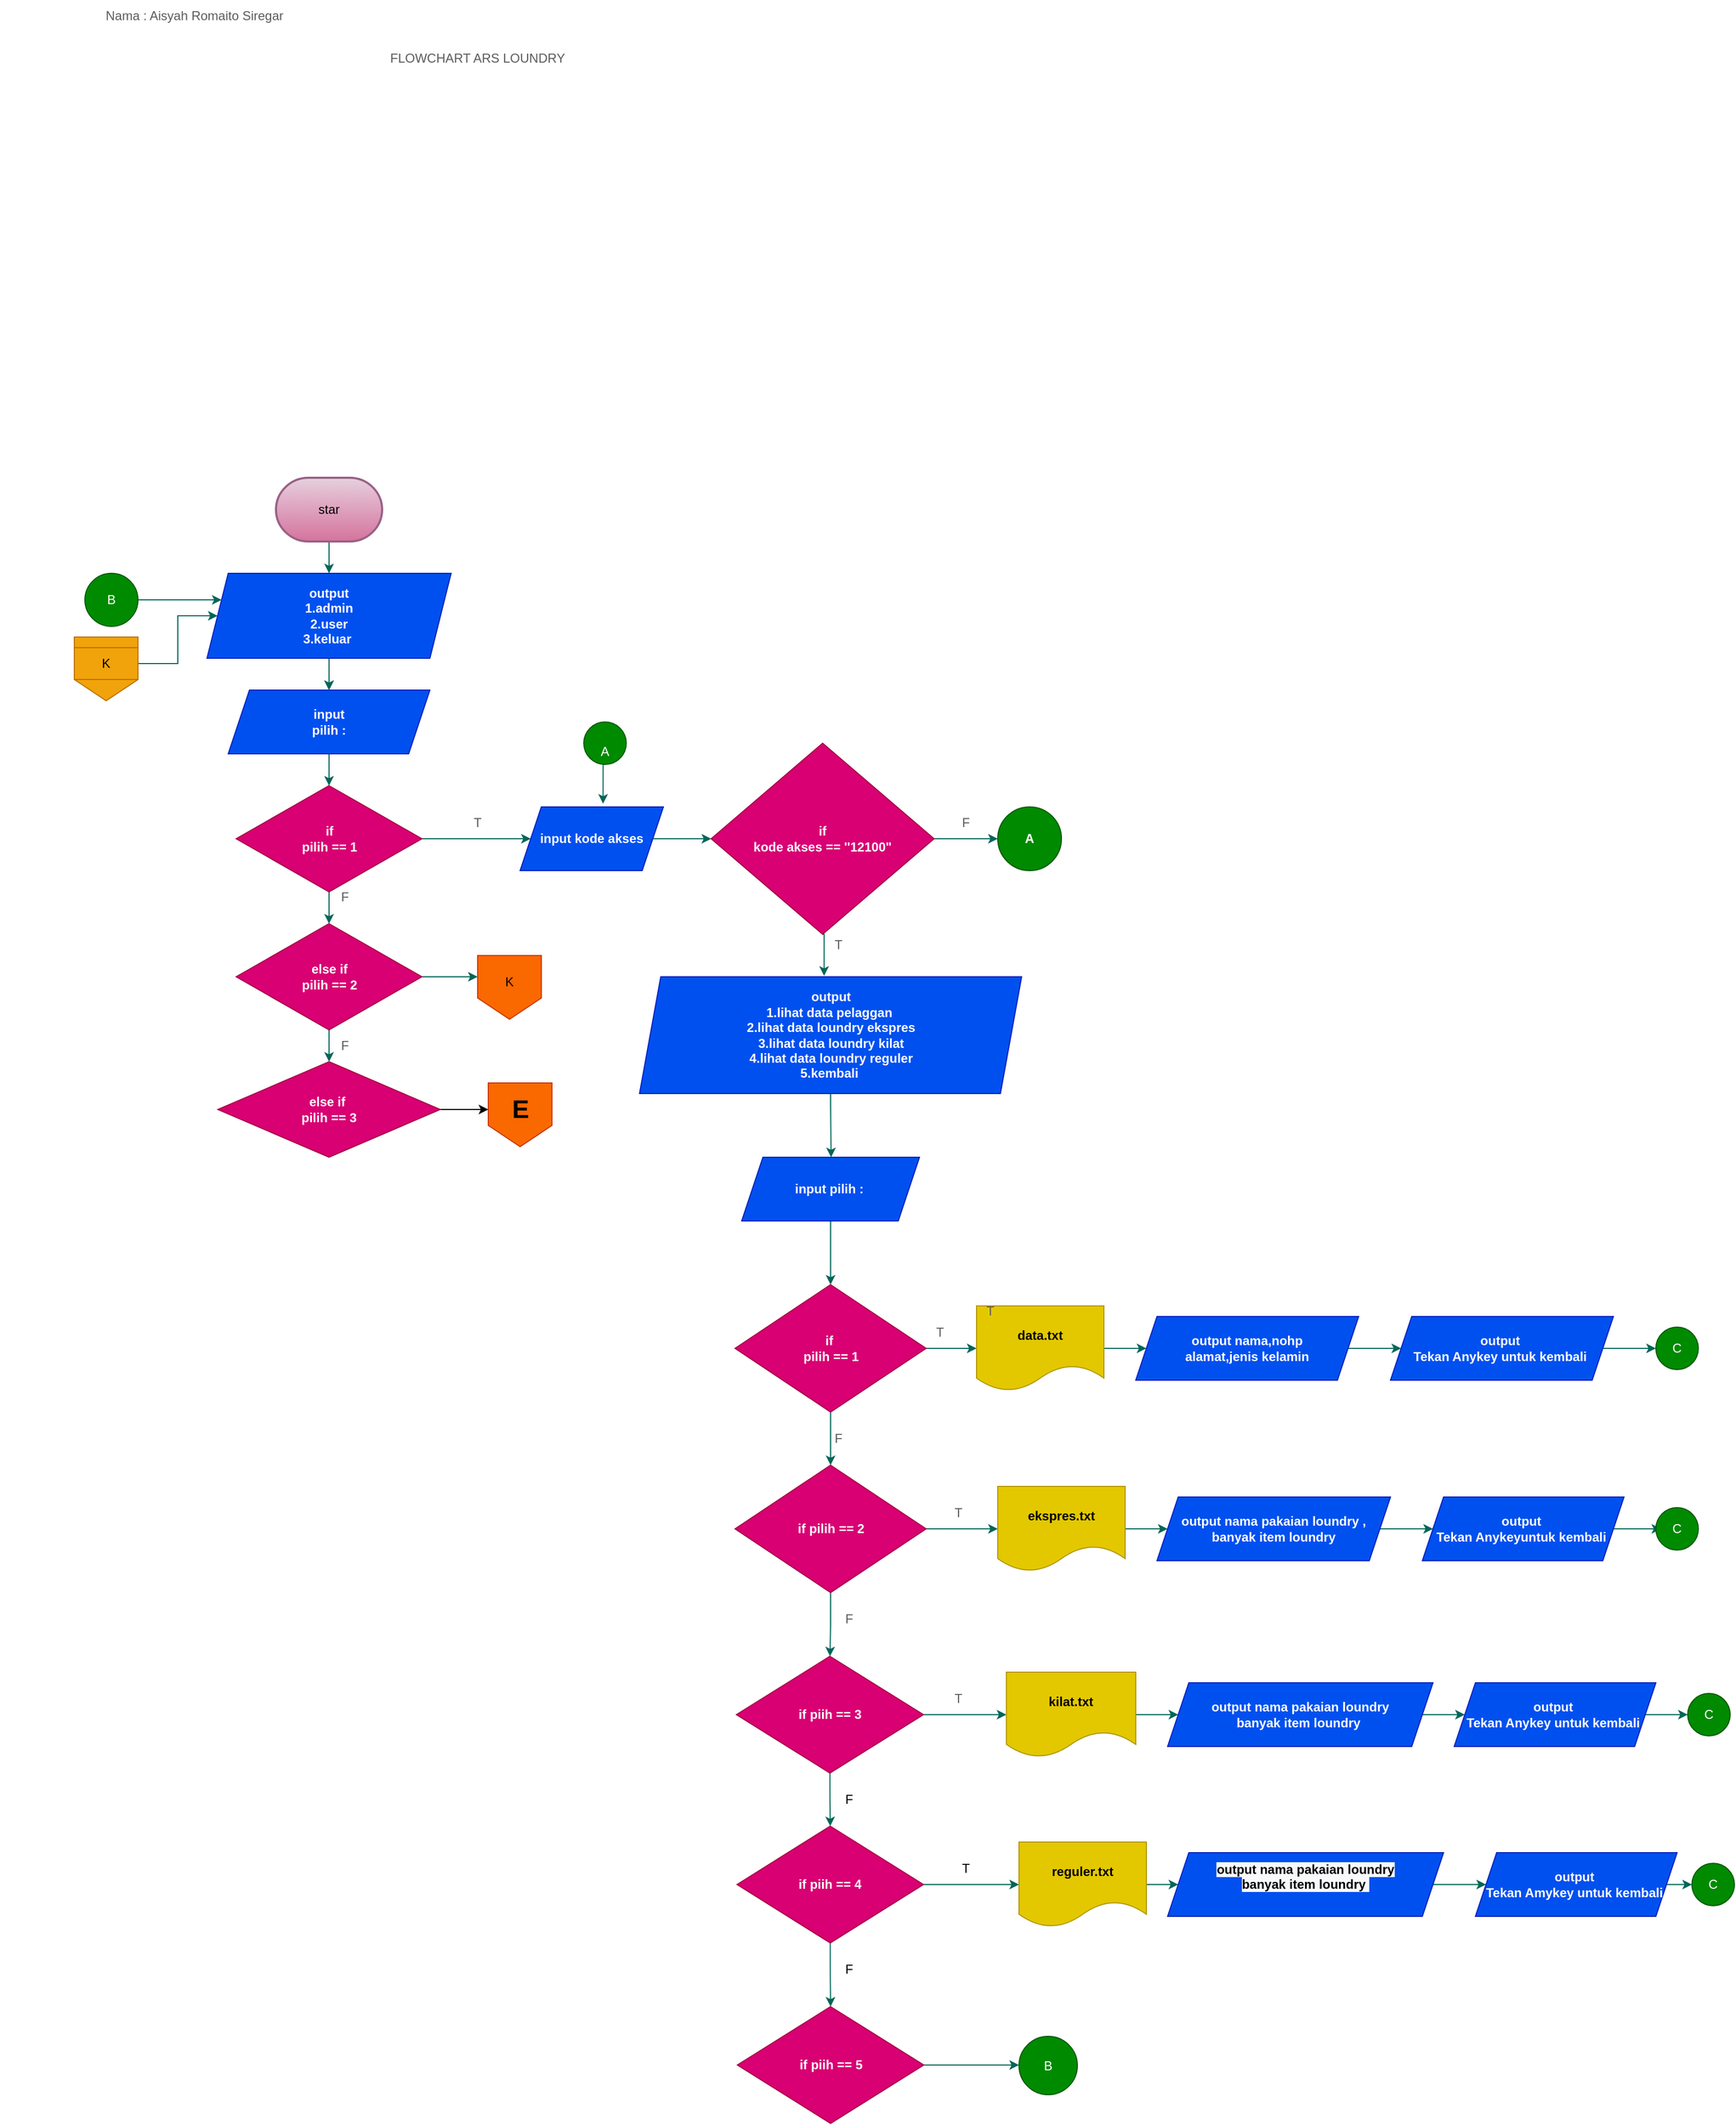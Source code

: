 <mxfile version="20.6.2" type="device" pages="2"><diagram id="coO0iYJf-th-BdooNQgN" name="Halaman-1"><mxGraphModel dx="852" dy="1717" grid="1" gridSize="10" guides="1" tooltips="1" connect="1" arrows="1" fold="1" page="1" pageScale="1" pageWidth="827" pageHeight="1169" math="0" shadow="0"><root><mxCell id="0"/><mxCell id="1" parent="0"/><mxCell id="KKHWEtiYVHX9mjktBT4v-18" value="" style="edgeStyle=orthogonalEdgeStyle;rounded=0;orthogonalLoop=1;jettySize=auto;html=1;strokeColor=#006658;fontColor=#5C5C5C;" parent="1" edge="1"><mxGeometry relative="1" as="geometry"><mxPoint x="330" y="290" as="sourcePoint"/><mxPoint x="330" y="320" as="targetPoint"/></mxGeometry></mxCell><mxCell id="KKHWEtiYVHX9mjktBT4v-23" value="" style="edgeStyle=orthogonalEdgeStyle;rounded=0;orthogonalLoop=1;jettySize=auto;html=1;strokeColor=#006658;fontColor=#5C5C5C;" parent="1" source="KKHWEtiYVHX9mjktBT4v-20" target="KKHWEtiYVHX9mjktBT4v-22" edge="1"><mxGeometry relative="1" as="geometry"/></mxCell><mxCell id="KKHWEtiYVHX9mjktBT4v-20" value="input&lt;br&gt;pilih :" style="shape=parallelogram;perimeter=parallelogramPerimeter;whiteSpace=wrap;html=1;fixedSize=1;fontStyle=1;fillColor=#0050ef;strokeColor=#001DBC;fontColor=#ffffff;" parent="1" vertex="1"><mxGeometry x="235" y="430" width="190" height="60" as="geometry"/></mxCell><mxCell id="KKHWEtiYVHX9mjktBT4v-149" style="edgeStyle=orthogonalEdgeStyle;rounded=0;orthogonalLoop=1;jettySize=auto;html=1;exitX=1;exitY=0.5;exitDx=0;exitDy=0;entryX=0;entryY=0.5;entryDx=0;entryDy=0;fontColor=#5C5C5C;strokeColor=#006658;" parent="1" source="KKHWEtiYVHX9mjktBT4v-22" target="KKHWEtiYVHX9mjktBT4v-46" edge="1"><mxGeometry relative="1" as="geometry"/></mxCell><mxCell id="KKHWEtiYVHX9mjktBT4v-151" style="edgeStyle=orthogonalEdgeStyle;rounded=0;orthogonalLoop=1;jettySize=auto;html=1;exitX=0.5;exitY=1;exitDx=0;exitDy=0;fontColor=#5C5C5C;strokeColor=#006658;" parent="1" source="KKHWEtiYVHX9mjktBT4v-22" target="KKHWEtiYVHX9mjktBT4v-150" edge="1"><mxGeometry relative="1" as="geometry"/></mxCell><mxCell id="KKHWEtiYVHX9mjktBT4v-22" value="if&lt;br&gt;pilih == 1" style="rhombus;whiteSpace=wrap;html=1;fontStyle=1;fillColor=#d80073;strokeColor=#A50040;fontColor=#ffffff;" parent="1" vertex="1"><mxGeometry x="242.5" y="520" width="175" height="100" as="geometry"/></mxCell><mxCell id="KKHWEtiYVHX9mjktBT4v-33" value="Nama : Aisyah Romaito Siregar&amp;nbsp;&lt;br&gt;" style="text;html=1;strokeColor=none;fillColor=none;align=center;verticalAlign=middle;whiteSpace=wrap;rounded=0;fontColor=#5C5C5C;" parent="1" vertex="1"><mxGeometry x="20" y="-220" width="370" height="30" as="geometry"/></mxCell><mxCell id="KKHWEtiYVHX9mjktBT4v-34" value="FLOWCHART ARS LOUNDRY" style="text;html=1;strokeColor=none;fillColor=none;align=center;verticalAlign=middle;whiteSpace=wrap;rounded=0;fontColor=#5C5C5C;" parent="1" vertex="1"><mxGeometry x="290" y="-180" width="360" height="30" as="geometry"/></mxCell><mxCell id="KKHWEtiYVHX9mjktBT4v-38" value="star" style="strokeWidth=2;html=1;shape=mxgraph.flowchart.terminator;whiteSpace=wrap;fillColor=#e6d0de;strokeColor=#996185;gradientColor=#d5739d;" parent="1" vertex="1"><mxGeometry x="280" y="230" width="100" height="60" as="geometry"/></mxCell><mxCell id="KKHWEtiYVHX9mjktBT4v-45" style="edgeStyle=orthogonalEdgeStyle;rounded=0;orthogonalLoop=1;jettySize=auto;html=1;exitX=0.5;exitY=1;exitDx=0;exitDy=0;entryX=0.5;entryY=0;entryDx=0;entryDy=0;strokeColor=#006658;fontColor=#5C5C5C;" parent="1" source="KKHWEtiYVHX9mjktBT4v-40" target="KKHWEtiYVHX9mjktBT4v-20" edge="1"><mxGeometry relative="1" as="geometry"/></mxCell><mxCell id="KKHWEtiYVHX9mjktBT4v-89" value="" style="edgeStyle=orthogonalEdgeStyle;rounded=0;orthogonalLoop=1;jettySize=auto;html=1;strokeColor=#006658;fontColor=#5C5C5C;" parent="1" source="KKHWEtiYVHX9mjktBT4v-40" target="KKHWEtiYVHX9mjktBT4v-20" edge="1"><mxGeometry relative="1" as="geometry"/></mxCell><mxCell id="KKHWEtiYVHX9mjktBT4v-40" value="output&lt;br&gt;1.admin&lt;br&gt;2.user&lt;br&gt;3.keluar&amp;nbsp;" style="shape=parallelogram;perimeter=parallelogramPerimeter;whiteSpace=wrap;html=1;fixedSize=1;fontStyle=1;labelBackgroundColor=none;labelBorderColor=none;fillColor=#0050ef;strokeColor=#001DBC;fontColor=#ffffff;" parent="1" vertex="1"><mxGeometry x="215" y="320" width="230" height="80" as="geometry"/></mxCell><mxCell id="KKHWEtiYVHX9mjktBT4v-48" style="edgeStyle=orthogonalEdgeStyle;rounded=0;orthogonalLoop=1;jettySize=auto;html=1;exitX=1;exitY=0.5;exitDx=0;exitDy=0;strokeColor=#006658;fontColor=#5C5C5C;" parent="1" source="KKHWEtiYVHX9mjktBT4v-46" target="KKHWEtiYVHX9mjktBT4v-49" edge="1"><mxGeometry relative="1" as="geometry"><mxPoint x="670" y="570" as="targetPoint"/></mxGeometry></mxCell><mxCell id="KKHWEtiYVHX9mjktBT4v-46" value="input kode akses" style="shape=parallelogram;perimeter=parallelogramPerimeter;whiteSpace=wrap;html=1;fixedSize=1;fontStyle=1;fillColor=#0050ef;strokeColor=#001DBC;fontColor=#ffffff;" parent="1" vertex="1"><mxGeometry x="510" y="540" width="135" height="60" as="geometry"/></mxCell><mxCell id="KKHWEtiYVHX9mjktBT4v-58" style="edgeStyle=orthogonalEdgeStyle;rounded=0;orthogonalLoop=1;jettySize=auto;html=1;exitX=0.5;exitY=1;exitDx=0;exitDy=0;entryX=0.483;entryY=-0.008;entryDx=0;entryDy=0;entryPerimeter=0;strokeColor=#006658;fontColor=#5C5C5C;" parent="1" source="KKHWEtiYVHX9mjktBT4v-49" target="KKHWEtiYVHX9mjktBT4v-51" edge="1"><mxGeometry relative="1" as="geometry"/></mxCell><mxCell id="KKHWEtiYVHX9mjktBT4v-60" value="" style="edgeStyle=orthogonalEdgeStyle;rounded=0;orthogonalLoop=1;jettySize=auto;html=1;strokeColor=#006658;fontColor=#5C5C5C;" parent="1" source="KKHWEtiYVHX9mjktBT4v-49" target="KKHWEtiYVHX9mjktBT4v-62" edge="1"><mxGeometry relative="1" as="geometry"><mxPoint x="940" y="570" as="targetPoint"/></mxGeometry></mxCell><mxCell id="KKHWEtiYVHX9mjktBT4v-49" value="if&lt;br&gt;kode akses == ''12100&quot;" style="rhombus;whiteSpace=wrap;html=1;fontStyle=1;fillColor=#d80073;strokeColor=#A50040;fontColor=#ffffff;" parent="1" vertex="1"><mxGeometry x="690" y="480" width="210" height="180" as="geometry"/></mxCell><mxCell id="KKHWEtiYVHX9mjktBT4v-82" style="edgeStyle=orthogonalEdgeStyle;rounded=0;orthogonalLoop=1;jettySize=auto;html=1;strokeColor=#006658;fontColor=#5C5C5C;" parent="1" source="KKHWEtiYVHX9mjktBT4v-51" edge="1"><mxGeometry relative="1" as="geometry"><mxPoint x="803" y="870" as="targetPoint"/><Array as="points"><mxPoint x="803" y="820"/><mxPoint x="803" y="820"/></Array></mxGeometry></mxCell><mxCell id="KKHWEtiYVHX9mjktBT4v-51" value="output&lt;br&gt;1.lihat data pelaggan&amp;nbsp;&lt;br&gt;2.lihat data loundry ekspres&lt;br&gt;3.lihat data loundry kilat&lt;br&gt;4.lihat data loundry reguler&lt;br&gt;5.kembali&amp;nbsp;" style="shape=parallelogram;perimeter=parallelogramPerimeter;whiteSpace=wrap;html=1;fixedSize=1;fontStyle=1;fillColor=#0050ef;strokeColor=#001DBC;fontColor=#ffffff;" parent="1" vertex="1"><mxGeometry x="622.5" y="700" width="360" height="110" as="geometry"/></mxCell><mxCell id="KKHWEtiYVHX9mjktBT4v-53" value="T" style="text;html=1;strokeColor=none;fillColor=none;align=center;verticalAlign=middle;whiteSpace=wrap;rounded=0;fontColor=#5C5C5C;" parent="1" vertex="1"><mxGeometry x="780" y="650" width="60" height="40" as="geometry"/></mxCell><mxCell id="KKHWEtiYVHX9mjktBT4v-62" value="" style="verticalLabelPosition=bottom;verticalAlign=top;html=1;shape=mxgraph.flowchart.on-page_reference;fillColor=#008a00;strokeColor=#005700;fontColor=#ffffff;" parent="1" vertex="1"><mxGeometry x="960" y="540" width="60" height="60" as="geometry"/></mxCell><mxCell id="KKHWEtiYVHX9mjktBT4v-72" style="edgeStyle=orthogonalEdgeStyle;rounded=0;orthogonalLoop=1;jettySize=auto;html=1;exitX=0.5;exitY=1;exitDx=0;exitDy=0;entryX=0.579;entryY=-0.05;entryDx=0;entryDy=0;entryPerimeter=0;strokeColor=#006658;fontColor=#5C5C5C;" parent="1" source="KKHWEtiYVHX9mjktBT4v-70" target="KKHWEtiYVHX9mjktBT4v-46" edge="1"><mxGeometry relative="1" as="geometry"/></mxCell><mxCell id="KKHWEtiYVHX9mjktBT4v-70" value="&lt;br&gt;A" style="ellipse;whiteSpace=wrap;html=1;aspect=fixed;fillColor=#008a00;strokeColor=#005700;fontColor=#ffffff;" parent="1" vertex="1"><mxGeometry x="570" y="460" width="40" height="40" as="geometry"/></mxCell><mxCell id="KKHWEtiYVHX9mjktBT4v-71" value="&lt;font color=&quot;#ffffff&quot;&gt;A&lt;/font&gt;" style="text;html=1;strokeColor=none;fillColor=none;align=center;verticalAlign=middle;whiteSpace=wrap;rounded=0;fontStyle=1;fontColor=#5C5C5C;" parent="1" vertex="1"><mxGeometry x="960" y="555" width="60" height="30" as="geometry"/></mxCell><mxCell id="KKHWEtiYVHX9mjktBT4v-73" value="F" style="text;html=1;strokeColor=none;fillColor=none;align=center;verticalAlign=middle;whiteSpace=wrap;rounded=0;fontColor=#5C5C5C;" parent="1" vertex="1"><mxGeometry x="900" y="540" width="60" height="30" as="geometry"/></mxCell><mxCell id="KKHWEtiYVHX9mjktBT4v-85" style="edgeStyle=orthogonalEdgeStyle;rounded=0;orthogonalLoop=1;jettySize=auto;html=1;exitX=1;exitY=0.5;exitDx=0;exitDy=0;strokeColor=#006658;fontColor=#5C5C5C;" parent="1" source="KKHWEtiYVHX9mjktBT4v-74" target="KKHWEtiYVHX9mjktBT4v-76" edge="1"><mxGeometry relative="1" as="geometry"/></mxCell><mxCell id="KKHWEtiYVHX9mjktBT4v-93" style="edgeStyle=orthogonalEdgeStyle;rounded=0;orthogonalLoop=1;jettySize=auto;html=1;exitX=0.5;exitY=1;exitDx=0;exitDy=0;strokeColor=#006658;fontColor=#5C5C5C;" parent="1" source="KKHWEtiYVHX9mjktBT4v-74" target="KKHWEtiYVHX9mjktBT4v-92" edge="1"><mxGeometry relative="1" as="geometry"/></mxCell><mxCell id="KKHWEtiYVHX9mjktBT4v-74" value="if&amp;nbsp;&lt;br&gt;pilih == 1" style="rhombus;whiteSpace=wrap;html=1;fontStyle=1;fillColor=#d80073;strokeColor=#A50040;fontColor=#ffffff;" parent="1" vertex="1"><mxGeometry x="712.5" y="990" width="180" height="120" as="geometry"/></mxCell><mxCell id="KKHWEtiYVHX9mjktBT4v-79" value="" style="edgeStyle=orthogonalEdgeStyle;rounded=0;orthogonalLoop=1;jettySize=auto;html=1;strokeColor=#006658;fontColor=#5C5C5C;" parent="1" source="KKHWEtiYVHX9mjktBT4v-76" target="KKHWEtiYVHX9mjktBT4v-78" edge="1"><mxGeometry relative="1" as="geometry"/></mxCell><mxCell id="KKHWEtiYVHX9mjktBT4v-76" value="data.txt&lt;br&gt;" style="shape=document;whiteSpace=wrap;html=1;boundedLbl=1;fillColor=#e3c800;fontStyle=1;strokeColor=#B09500;fontColor=#000000;" parent="1" vertex="1"><mxGeometry x="940" y="1010" width="120" height="80" as="geometry"/></mxCell><mxCell id="KKHWEtiYVHX9mjktBT4v-127" style="edgeStyle=orthogonalEdgeStyle;rounded=0;orthogonalLoop=1;jettySize=auto;html=1;exitX=1;exitY=0.5;exitDx=0;exitDy=0;fontColor=#5C5C5C;strokeColor=#006658;" parent="1" source="KKHWEtiYVHX9mjktBT4v-78" target="KKHWEtiYVHX9mjktBT4v-126" edge="1"><mxGeometry relative="1" as="geometry"/></mxCell><mxCell id="KKHWEtiYVHX9mjktBT4v-78" value="output nama,nohp&lt;br&gt;alamat,jenis kelamin" style="shape=parallelogram;perimeter=parallelogramPerimeter;whiteSpace=wrap;html=1;fixedSize=1;fillColor=#0050ef;fontStyle=1;strokeColor=#001DBC;fontColor=#ffffff;" parent="1" vertex="1"><mxGeometry x="1090" y="1020" width="210" height="60" as="geometry"/></mxCell><mxCell id="KKHWEtiYVHX9mjktBT4v-80" value="T" style="text;html=1;strokeColor=none;fillColor=none;align=center;verticalAlign=middle;whiteSpace=wrap;rounded=0;fontColor=#5C5C5C;" parent="1" vertex="1"><mxGeometry x="922.5" y="1000" width="60" height="30" as="geometry"/></mxCell><mxCell id="KKHWEtiYVHX9mjktBT4v-84" style="edgeStyle=orthogonalEdgeStyle;rounded=0;orthogonalLoop=1;jettySize=auto;html=1;exitX=0.5;exitY=1;exitDx=0;exitDy=0;strokeColor=#006658;fontColor=#5C5C5C;" parent="1" source="KKHWEtiYVHX9mjktBT4v-83" target="KKHWEtiYVHX9mjktBT4v-74" edge="1"><mxGeometry relative="1" as="geometry"/></mxCell><mxCell id="KKHWEtiYVHX9mjktBT4v-83" value="input pilih :&amp;nbsp;" style="shape=parallelogram;perimeter=parallelogramPerimeter;whiteSpace=wrap;html=1;fixedSize=1;fillColor=#0050ef;fontStyle=1;strokeColor=#001DBC;fontColor=#ffffff;" parent="1" vertex="1"><mxGeometry x="718.75" y="870" width="167.5" height="60" as="geometry"/></mxCell><mxCell id="KKHWEtiYVHX9mjktBT4v-90" value="&lt;div style=&quot;text-align: justify;&quot;&gt;T&lt;/div&gt;" style="text;html=1;strokeColor=none;fillColor=none;align=left;verticalAlign=middle;whiteSpace=wrap;rounded=0;fontColor=#5C5C5C;" parent="1" vertex="1"><mxGeometry x="900" y="1020" width="60" height="30" as="geometry"/></mxCell><mxCell id="KKHWEtiYVHX9mjktBT4v-96" value="" style="edgeStyle=orthogonalEdgeStyle;rounded=0;orthogonalLoop=1;jettySize=auto;html=1;strokeColor=#006658;fontColor=#5C5C5C;" parent="1" source="KKHWEtiYVHX9mjktBT4v-92" target="KKHWEtiYVHX9mjktBT4v-95" edge="1"><mxGeometry relative="1" as="geometry"/></mxCell><mxCell id="KKHWEtiYVHX9mjktBT4v-102" value="" style="edgeStyle=orthogonalEdgeStyle;rounded=0;orthogonalLoop=1;jettySize=auto;html=1;strokeColor=#006658;fontColor=#5C5C5C;" parent="1" source="KKHWEtiYVHX9mjktBT4v-92" target="KKHWEtiYVHX9mjktBT4v-101" edge="1"><mxGeometry relative="1" as="geometry"/></mxCell><mxCell id="KKHWEtiYVHX9mjktBT4v-92" value="if pilih == 2" style="rhombus;whiteSpace=wrap;html=1;fontStyle=1;fillColor=#d80073;strokeColor=#A50040;fontColor=#ffffff;" parent="1" vertex="1"><mxGeometry x="712.5" y="1160" width="180" height="120" as="geometry"/></mxCell><mxCell id="KKHWEtiYVHX9mjktBT4v-94" value="F" style="text;html=1;strokeColor=none;fillColor=none;align=center;verticalAlign=middle;whiteSpace=wrap;rounded=0;fontColor=#5C5C5C;" parent="1" vertex="1"><mxGeometry x="780" y="1120" width="60" height="30" as="geometry"/></mxCell><mxCell id="KKHWEtiYVHX9mjktBT4v-98" value="" style="edgeStyle=orthogonalEdgeStyle;rounded=0;orthogonalLoop=1;jettySize=auto;html=1;strokeColor=#006658;fontColor=#5C5C5C;" parent="1" source="KKHWEtiYVHX9mjktBT4v-95" target="KKHWEtiYVHX9mjktBT4v-97" edge="1"><mxGeometry relative="1" as="geometry"/></mxCell><mxCell id="KKHWEtiYVHX9mjktBT4v-95" value="ekspres.txt" style="shape=document;whiteSpace=wrap;html=1;boundedLbl=1;fillColor=#e3c800;fontStyle=1;strokeColor=#B09500;fontColor=#000000;" parent="1" vertex="1"><mxGeometry x="960" y="1180" width="120" height="80" as="geometry"/></mxCell><mxCell id="KKHWEtiYVHX9mjktBT4v-136" value="" style="edgeStyle=orthogonalEdgeStyle;rounded=0;orthogonalLoop=1;jettySize=auto;html=1;fontColor=#5C5C5C;strokeColor=#006658;" parent="1" source="KKHWEtiYVHX9mjktBT4v-97" target="KKHWEtiYVHX9mjktBT4v-135" edge="1"><mxGeometry relative="1" as="geometry"/></mxCell><mxCell id="KKHWEtiYVHX9mjktBT4v-97" value="output nama pakaian loundry ,&lt;br&gt;banyak item loundry" style="shape=parallelogram;perimeter=parallelogramPerimeter;whiteSpace=wrap;html=1;fixedSize=1;fillColor=#0050ef;fontStyle=1;strokeColor=#001DBC;fontColor=#ffffff;" parent="1" vertex="1"><mxGeometry x="1110" y="1190" width="220" height="60" as="geometry"/></mxCell><mxCell id="KKHWEtiYVHX9mjktBT4v-99" value="T" style="text;html=1;strokeColor=none;fillColor=none;align=center;verticalAlign=middle;whiteSpace=wrap;rounded=0;fontColor=#5C5C5C;" parent="1" vertex="1"><mxGeometry x="892.5" y="1190" width="60" height="30" as="geometry"/></mxCell><mxCell id="KKHWEtiYVHX9mjktBT4v-104" value="" style="edgeStyle=orthogonalEdgeStyle;rounded=0;orthogonalLoop=1;jettySize=auto;html=1;strokeColor=#006658;fontColor=#5C5C5C;" parent="1" source="KKHWEtiYVHX9mjktBT4v-101" target="KKHWEtiYVHX9mjktBT4v-103" edge="1"><mxGeometry relative="1" as="geometry"/></mxCell><mxCell id="KKHWEtiYVHX9mjktBT4v-112" style="edgeStyle=orthogonalEdgeStyle;rounded=0;orthogonalLoop=1;jettySize=auto;html=1;exitX=0.5;exitY=1;exitDx=0;exitDy=0;strokeColor=#006658;fontColor=#5C5C5C;" parent="1" source="KKHWEtiYVHX9mjktBT4v-101" target="KKHWEtiYVHX9mjktBT4v-111" edge="1"><mxGeometry relative="1" as="geometry"/></mxCell><mxCell id="KKHWEtiYVHX9mjktBT4v-101" value="if piih == 3" style="rhombus;whiteSpace=wrap;html=1;fillColor=#d80073;fontStyle=1;strokeColor=#A50040;fontColor=#ffffff;" parent="1" vertex="1"><mxGeometry x="713.75" y="1340" width="176.25" height="110" as="geometry"/></mxCell><mxCell id="KKHWEtiYVHX9mjktBT4v-106" value="" style="edgeStyle=orthogonalEdgeStyle;rounded=0;orthogonalLoop=1;jettySize=auto;html=1;strokeColor=#006658;fontColor=#5C5C5C;" parent="1" source="KKHWEtiYVHX9mjktBT4v-103" target="KKHWEtiYVHX9mjktBT4v-105" edge="1"><mxGeometry relative="1" as="geometry"/></mxCell><mxCell id="KKHWEtiYVHX9mjktBT4v-103" value="kilat.txt" style="shape=document;whiteSpace=wrap;html=1;boundedLbl=1;fillColor=#e3c800;fontStyle=1;strokeColor=#B09500;fontColor=#000000;" parent="1" vertex="1"><mxGeometry x="968.12" y="1355" width="121.88" height="80" as="geometry"/></mxCell><mxCell id="KKHWEtiYVHX9mjktBT4v-145" style="edgeStyle=orthogonalEdgeStyle;rounded=0;orthogonalLoop=1;jettySize=auto;html=1;exitX=1;exitY=0.5;exitDx=0;exitDy=0;fontColor=#5C5C5C;strokeColor=#006658;" parent="1" source="KKHWEtiYVHX9mjktBT4v-105" target="KKHWEtiYVHX9mjktBT4v-141" edge="1"><mxGeometry relative="1" as="geometry"/></mxCell><mxCell id="KKHWEtiYVHX9mjktBT4v-105" value="output nama pakaian loundry&lt;br&gt;banyak item loundry&amp;nbsp;" style="shape=parallelogram;perimeter=parallelogramPerimeter;whiteSpace=wrap;html=1;fixedSize=1;fillColor=#0050ef;fontStyle=1;strokeColor=#001DBC;fontColor=#ffffff;" parent="1" vertex="1"><mxGeometry x="1120" y="1365" width="250" height="60" as="geometry"/></mxCell><mxCell id="KKHWEtiYVHX9mjktBT4v-107" value="T" style="text;html=1;strokeColor=none;fillColor=none;align=center;verticalAlign=middle;whiteSpace=wrap;rounded=0;fontColor=#5C5C5C;" parent="1" vertex="1"><mxGeometry x="892.5" y="1365" width="60" height="30" as="geometry"/></mxCell><mxCell id="KKHWEtiYVHX9mjktBT4v-110" value="F" style="text;html=1;strokeColor=none;fillColor=none;align=center;verticalAlign=middle;whiteSpace=wrap;rounded=0;fontColor=#5C5C5C;" parent="1" vertex="1"><mxGeometry x="790" y="1290" width="60" height="30" as="geometry"/></mxCell><mxCell id="KKHWEtiYVHX9mjktBT4v-114" value="" style="edgeStyle=orthogonalEdgeStyle;rounded=0;orthogonalLoop=1;jettySize=auto;html=1;strokeColor=#006658;fontColor=#5C5C5C;" parent="1" source="KKHWEtiYVHX9mjktBT4v-111" target="KKHWEtiYVHX9mjktBT4v-113" edge="1"><mxGeometry relative="1" as="geometry"/></mxCell><mxCell id="KKHWEtiYVHX9mjktBT4v-118" style="edgeStyle=orthogonalEdgeStyle;rounded=0;orthogonalLoop=1;jettySize=auto;html=1;exitX=0.5;exitY=1;exitDx=0;exitDy=0;strokeColor=#006658;fontColor=#5C5C5C;" parent="1" source="KKHWEtiYVHX9mjktBT4v-111" target="KKHWEtiYVHX9mjktBT4v-117" edge="1"><mxGeometry relative="1" as="geometry"/></mxCell><mxCell id="KKHWEtiYVHX9mjktBT4v-111" value="if piih == 4" style="rhombus;whiteSpace=wrap;html=1;fillColor=#d80073;fontStyle=1;strokeColor=#A50040;fontColor=#ffffff;" parent="1" vertex="1"><mxGeometry x="714.38" y="1500" width="175.62" height="110" as="geometry"/></mxCell><mxCell id="KKHWEtiYVHX9mjktBT4v-116" value="" style="edgeStyle=orthogonalEdgeStyle;rounded=0;orthogonalLoop=1;jettySize=auto;html=1;strokeColor=#006658;fontColor=#5C5C5C;" parent="1" source="KKHWEtiYVHX9mjktBT4v-113" target="KKHWEtiYVHX9mjktBT4v-115" edge="1"><mxGeometry relative="1" as="geometry"/></mxCell><mxCell id="KKHWEtiYVHX9mjktBT4v-113" value="reguler.txt" style="shape=document;whiteSpace=wrap;html=1;boundedLbl=1;fillColor=#e3c800;fontStyle=1;strokeColor=#B09500;fontColor=#000000;" parent="1" vertex="1"><mxGeometry x="980" y="1515" width="120" height="80" as="geometry"/></mxCell><mxCell id="KKHWEtiYVHX9mjktBT4v-147" style="edgeStyle=orthogonalEdgeStyle;rounded=0;orthogonalLoop=1;jettySize=auto;html=1;exitX=1;exitY=0.5;exitDx=0;exitDy=0;fontColor=#5C5C5C;strokeColor=#006658;" parent="1" source="KKHWEtiYVHX9mjktBT4v-115" target="KKHWEtiYVHX9mjktBT4v-142" edge="1"><mxGeometry relative="1" as="geometry"/></mxCell><mxCell id="KKHWEtiYVHX9mjktBT4v-115" value="&#10;&lt;span style=&quot;color: rgb(0, 0, 0); font-family: Helvetica; font-size: 12px; font-style: normal; font-variant-ligatures: normal; font-variant-caps: normal; font-weight: 700; letter-spacing: normal; orphans: 2; text-align: center; text-indent: 0px; text-transform: none; widows: 2; word-spacing: 0px; -webkit-text-stroke-width: 0px; background-color: rgb(248, 249, 250); text-decoration-thickness: initial; text-decoration-style: initial; text-decoration-color: initial; float: none; display: inline !important;&quot;&gt;output nama pakaian loundry&lt;/span&gt;&lt;br style=&quot;color: rgb(0, 0, 0); font-family: Helvetica; font-size: 12px; font-style: normal; font-variant-ligatures: normal; font-variant-caps: normal; font-weight: 700; letter-spacing: normal; orphans: 2; text-align: center; text-indent: 0px; text-transform: none; widows: 2; word-spacing: 0px; -webkit-text-stroke-width: 0px; background-color: rgb(248, 249, 250); text-decoration-thickness: initial; text-decoration-style: initial; text-decoration-color: initial;&quot;&gt;&lt;span style=&quot;color: rgb(0, 0, 0); font-family: Helvetica; font-size: 12px; font-style: normal; font-variant-ligatures: normal; font-variant-caps: normal; font-weight: 700; letter-spacing: normal; orphans: 2; text-align: center; text-indent: 0px; text-transform: none; widows: 2; word-spacing: 0px; -webkit-text-stroke-width: 0px; background-color: rgb(248, 249, 250); text-decoration-thickness: initial; text-decoration-style: initial; text-decoration-color: initial; float: none; display: inline !important;&quot;&gt;banyak item loundry&amp;nbsp;&lt;/span&gt;&#10;&#10;" style="shape=parallelogram;perimeter=parallelogramPerimeter;whiteSpace=wrap;html=1;fixedSize=1;fillColor=#0050EF;fontStyle=1;strokeColor=#001DBC;fontColor=#ffffff;" parent="1" vertex="1"><mxGeometry x="1120" y="1525" width="260" height="60" as="geometry"/></mxCell><mxCell id="KKHWEtiYVHX9mjktBT4v-120" value="" style="edgeStyle=orthogonalEdgeStyle;rounded=0;orthogonalLoop=1;jettySize=auto;html=1;strokeColor=#006658;fontColor=#5C5C5C;" parent="1" source="KKHWEtiYVHX9mjktBT4v-117" edge="1"><mxGeometry relative="1" as="geometry"><mxPoint x="980" y="1725" as="targetPoint"/></mxGeometry></mxCell><mxCell id="KKHWEtiYVHX9mjktBT4v-117" value="if piih == 5" style="rhombus;whiteSpace=wrap;html=1;fillColor=#d80073;fontStyle=1;strokeColor=#A50040;fontColor=#ffffff;" parent="1" vertex="1"><mxGeometry x="714.69" y="1670" width="175.62" height="110" as="geometry"/></mxCell><mxCell id="KKHWEtiYVHX9mjktBT4v-122" value="B" style="ellipse;whiteSpace=wrap;html=1;aspect=fixed;fillColor=#008a00;strokeColor=#005700;fontColor=#ffffff;" parent="1" vertex="1"><mxGeometry x="980" y="1698" width="55" height="55" as="geometry"/></mxCell><mxCell id="KKHWEtiYVHX9mjktBT4v-125" style="edgeStyle=orthogonalEdgeStyle;rounded=0;orthogonalLoop=1;jettySize=auto;html=1;exitX=1;exitY=0.5;exitDx=0;exitDy=0;strokeColor=#006658;fontColor=#5C5C5C;" parent="1" source="KKHWEtiYVHX9mjktBT4v-124" target="KKHWEtiYVHX9mjktBT4v-40" edge="1"><mxGeometry relative="1" as="geometry"><Array as="points"><mxPoint x="200" y="345"/><mxPoint x="200" y="345"/></Array></mxGeometry></mxCell><mxCell id="KKHWEtiYVHX9mjktBT4v-124" value="B" style="ellipse;whiteSpace=wrap;html=1;aspect=fixed;fillColor=#008a00;strokeColor=#005700;fontColor=#ffffff;" parent="1" vertex="1"><mxGeometry x="100" y="320" width="50" height="50" as="geometry"/></mxCell><mxCell id="KKHWEtiYVHX9mjktBT4v-134" style="edgeStyle=orthogonalEdgeStyle;rounded=0;orthogonalLoop=1;jettySize=auto;html=1;exitX=1;exitY=0.5;exitDx=0;exitDy=0;entryX=0;entryY=0.5;entryDx=0;entryDy=0;fontColor=#5C5C5C;strokeColor=#006658;" parent="1" source="KKHWEtiYVHX9mjktBT4v-126" target="KKHWEtiYVHX9mjktBT4v-130" edge="1"><mxGeometry relative="1" as="geometry"/></mxCell><mxCell id="KKHWEtiYVHX9mjktBT4v-126" value="output&amp;nbsp;&lt;br&gt;Tekan Anykey untuk kembali&amp;nbsp;" style="shape=parallelogram;perimeter=parallelogramPerimeter;whiteSpace=wrap;html=1;fixedSize=1;fillColor=#0050ef;fontStyle=1;labelBackgroundColor=none;labelBorderColor=none;fontColor=#ffffff;strokeColor=#001DBC;" parent="1" vertex="1"><mxGeometry x="1330" y="1020" width="210" height="60" as="geometry"/></mxCell><mxCell id="KKHWEtiYVHX9mjktBT4v-130" value="C" style="ellipse;whiteSpace=wrap;html=1;aspect=fixed;labelBackgroundColor=none;labelBorderColor=none;fontColor=#ffffff;fillColor=#008a00;strokeColor=#005700;" parent="1" vertex="1"><mxGeometry x="1580" y="1030" width="40" height="40" as="geometry"/></mxCell><mxCell id="KKHWEtiYVHX9mjktBT4v-139" style="edgeStyle=orthogonalEdgeStyle;rounded=0;orthogonalLoop=1;jettySize=auto;html=1;exitX=1;exitY=0.5;exitDx=0;exitDy=0;entryX=0;entryY=0.5;entryDx=0;entryDy=0;fontColor=#5C5C5C;strokeColor=#006658;" parent="1" source="KKHWEtiYVHX9mjktBT4v-135" edge="1"><mxGeometry relative="1" as="geometry"><mxPoint x="1585.0" y="1220" as="targetPoint"/></mxGeometry></mxCell><mxCell id="KKHWEtiYVHX9mjktBT4v-135" value="output&amp;nbsp;&lt;br&gt;Tekan Anykeyuntuk kembali&amp;nbsp;" style="shape=parallelogram;perimeter=parallelogramPerimeter;whiteSpace=wrap;html=1;fixedSize=1;fillColor=#0050ef;fontStyle=1;strokeColor=#001DBC;fontColor=#ffffff;" parent="1" vertex="1"><mxGeometry x="1360" y="1190" width="190" height="60" as="geometry"/></mxCell><mxCell id="KKHWEtiYVHX9mjktBT4v-140" value="C" style="ellipse;whiteSpace=wrap;html=1;aspect=fixed;labelBackgroundColor=none;labelBorderColor=none;fontColor=#ffffff;fillColor=#008a00;strokeColor=#005700;" parent="1" vertex="1"><mxGeometry x="1580" y="1200" width="40" height="40" as="geometry"/></mxCell><mxCell id="KKHWEtiYVHX9mjktBT4v-146" style="edgeStyle=orthogonalEdgeStyle;rounded=0;orthogonalLoop=1;jettySize=auto;html=1;exitX=1;exitY=0.5;exitDx=0;exitDy=0;entryX=0;entryY=0.5;entryDx=0;entryDy=0;fontColor=#5C5C5C;strokeColor=#006658;" parent="1" source="KKHWEtiYVHX9mjktBT4v-141" target="KKHWEtiYVHX9mjktBT4v-143" edge="1"><mxGeometry relative="1" as="geometry"/></mxCell><mxCell id="KKHWEtiYVHX9mjktBT4v-141" value="output&amp;nbsp;&lt;br&gt;Tekan Anykey untuk kembali&amp;nbsp;" style="shape=parallelogram;perimeter=parallelogramPerimeter;whiteSpace=wrap;html=1;fixedSize=1;fillColor=#0050ef;fontStyle=1;strokeColor=#001DBC;fontColor=#ffffff;" parent="1" vertex="1"><mxGeometry x="1390" y="1365" width="190" height="60" as="geometry"/></mxCell><mxCell id="KKHWEtiYVHX9mjktBT4v-148" style="edgeStyle=orthogonalEdgeStyle;rounded=0;orthogonalLoop=1;jettySize=auto;html=1;exitX=1;exitY=0.5;exitDx=0;exitDy=0;entryX=0;entryY=0.5;entryDx=0;entryDy=0;fontColor=#5C5C5C;strokeColor=#006658;" parent="1" source="KKHWEtiYVHX9mjktBT4v-142" target="KKHWEtiYVHX9mjktBT4v-144" edge="1"><mxGeometry relative="1" as="geometry"/></mxCell><mxCell id="KKHWEtiYVHX9mjktBT4v-142" value="output&amp;nbsp;&lt;br&gt;Tekan Amykey untuk kembali&amp;nbsp;" style="shape=parallelogram;perimeter=parallelogramPerimeter;whiteSpace=wrap;html=1;fixedSize=1;fillColor=#0050ef;fontStyle=1;strokeColor=#001DBC;fontColor=#ffffff;" parent="1" vertex="1"><mxGeometry x="1410" y="1525" width="190" height="60" as="geometry"/></mxCell><mxCell id="KKHWEtiYVHX9mjktBT4v-143" value="C" style="ellipse;whiteSpace=wrap;html=1;aspect=fixed;labelBackgroundColor=none;labelBorderColor=none;fontColor=#ffffff;fillColor=#008a00;strokeColor=#005700;" parent="1" vertex="1"><mxGeometry x="1610" y="1375" width="40" height="40" as="geometry"/></mxCell><mxCell id="KKHWEtiYVHX9mjktBT4v-144" value="C" style="ellipse;whiteSpace=wrap;html=1;aspect=fixed;labelBackgroundColor=none;labelBorderColor=none;fontColor=#ffffff;fillColor=#008a00;strokeColor=#005700;" parent="1" vertex="1"><mxGeometry x="1614" y="1535" width="40" height="40" as="geometry"/></mxCell><mxCell id="KKHWEtiYVHX9mjktBT4v-155" value="" style="edgeStyle=orthogonalEdgeStyle;rounded=0;orthogonalLoop=1;jettySize=auto;html=1;fontColor=#5C5C5C;strokeColor=#006658;" parent="1" source="KKHWEtiYVHX9mjktBT4v-150" target="KKHWEtiYVHX9mjktBT4v-154" edge="1"><mxGeometry relative="1" as="geometry"/></mxCell><mxCell id="KKHWEtiYVHX9mjktBT4v-168" style="edgeStyle=orthogonalEdgeStyle;rounded=0;orthogonalLoop=1;jettySize=auto;html=1;exitX=1;exitY=0.5;exitDx=0;exitDy=0;fontColor=#5C5C5C;strokeColor=#006658;" parent="1" source="KKHWEtiYVHX9mjktBT4v-150" edge="1"><mxGeometry relative="1" as="geometry"><mxPoint x="470" y="700" as="targetPoint"/></mxGeometry></mxCell><mxCell id="KKHWEtiYVHX9mjktBT4v-150" value="else if&lt;br&gt;pilih == 2" style="rhombus;whiteSpace=wrap;html=1;fontStyle=1;labelBackgroundColor=none;labelBorderColor=none;fontColor=#ffffff;fillColor=#d80073;strokeColor=#A50040;" parent="1" vertex="1"><mxGeometry x="242.5" y="650" width="175" height="100" as="geometry"/></mxCell><mxCell id="KKHWEtiYVHX9mjktBT4v-152" value="T" style="text;html=1;strokeColor=none;fillColor=none;align=center;verticalAlign=middle;whiteSpace=wrap;rounded=0;labelBackgroundColor=none;labelBorderColor=none;fontColor=#5C5C5C;" parent="1" vertex="1"><mxGeometry x="440" y="540" width="60" height="30" as="geometry"/></mxCell><mxCell id="KKHWEtiYVHX9mjktBT4v-153" value="F" style="text;html=1;strokeColor=none;fillColor=none;align=center;verticalAlign=middle;whiteSpace=wrap;rounded=0;labelBackgroundColor=none;labelBorderColor=none;fontColor=#5C5C5C;" parent="1" vertex="1"><mxGeometry x="315" y="610" width="60" height="30" as="geometry"/></mxCell><mxCell id="mL-vSlAKRv8DlaUH3EMz-2" style="edgeStyle=orthogonalEdgeStyle;rounded=0;orthogonalLoop=1;jettySize=auto;html=1;exitX=1;exitY=0.5;exitDx=0;exitDy=0;" edge="1" parent="1" source="KKHWEtiYVHX9mjktBT4v-154"><mxGeometry relative="1" as="geometry"><mxPoint x="480" y="825" as="targetPoint"/></mxGeometry></mxCell><mxCell id="KKHWEtiYVHX9mjktBT4v-154" value="else if&amp;nbsp;&lt;br&gt;pilih == 3" style="rhombus;whiteSpace=wrap;html=1;fillColor=#d80073;fontStyle=1;labelBackgroundColor=none;labelBorderColor=none;strokeColor=#A50040;fontColor=#ffffff;" parent="1" vertex="1"><mxGeometry x="225.25" y="780" width="209.5" height="90" as="geometry"/></mxCell><mxCell id="KKHWEtiYVHX9mjktBT4v-166" value="F" style="text;html=1;strokeColor=none;fillColor=none;align=center;verticalAlign=middle;whiteSpace=wrap;rounded=0;labelBackgroundColor=none;labelBorderColor=none;fontColor=#5C5C5C;" parent="1" vertex="1"><mxGeometry x="315" y="750" width="60" height="30" as="geometry"/></mxCell><mxCell id="UqPqNvrWn_Cm-ONGzay0-1" value="" style="verticalLabelPosition=bottom;verticalAlign=top;html=1;shape=offPageConnector;rounded=0;size=0.333;labelBackgroundColor=none;labelBorderColor=none;fontColor=#000000;fillColor=#fa6800;strokeColor=#C73500;" parent="1" vertex="1"><mxGeometry x="470" y="680" width="60" height="60" as="geometry"/></mxCell><mxCell id="FLIdsedgXWuw1DX3VTld-1" value="" style="verticalLabelPosition=bottom;verticalAlign=top;html=1;shape=offPageConnector;rounded=0;size=0.333;labelBackgroundColor=none;labelBorderColor=none;fontColor=#000000;fillColor=#f0a30a;strokeColor=#BD7000;" parent="1" vertex="1"><mxGeometry x="90" y="380" width="60" height="60" as="geometry"/></mxCell><mxCell id="FLIdsedgXWuw1DX3VTld-3" style="edgeStyle=elbowEdgeStyle;rounded=0;orthogonalLoop=1;jettySize=auto;html=1;exitX=1;exitY=0.5;exitDx=0;exitDy=0;entryX=0;entryY=0.5;entryDx=0;entryDy=0;fontColor=#5C5C5C;strokeColor=#006658;" parent="1" source="FLIdsedgXWuw1DX3VTld-2" target="KKHWEtiYVHX9mjktBT4v-40" edge="1"><mxGeometry relative="1" as="geometry"/></mxCell><mxCell id="FLIdsedgXWuw1DX3VTld-2" value="K" style="text;html=1;strokeColor=#BD7000;fillColor=#f0a30a;align=center;verticalAlign=middle;whiteSpace=wrap;rounded=0;labelBackgroundColor=none;labelBorderColor=none;fontColor=#000000;" parent="1" vertex="1"><mxGeometry x="90" y="390" width="60" height="30" as="geometry"/></mxCell><mxCell id="H4bhppi2AWgOzN8EEiEM-1" value="K" style="text;html=1;strokeColor=none;fillColor=none;align=center;verticalAlign=middle;whiteSpace=wrap;rounded=0;" vertex="1" parent="1"><mxGeometry x="470" y="690" width="60" height="30" as="geometry"/></mxCell><mxCell id="xumQET1nT6Bdv3I90Gkm-1" value="F" style="text;html=1;strokeColor=none;fillColor=none;align=center;verticalAlign=middle;whiteSpace=wrap;rounded=0;" vertex="1" parent="1"><mxGeometry x="790" y="1460" width="60" height="30" as="geometry"/></mxCell><mxCell id="xumQET1nT6Bdv3I90Gkm-2" value="F" style="text;html=1;strokeColor=none;fillColor=none;align=center;verticalAlign=middle;whiteSpace=wrap;rounded=0;" vertex="1" parent="1"><mxGeometry x="790" y="1620" width="60" height="30" as="geometry"/></mxCell><mxCell id="xumQET1nT6Bdv3I90Gkm-3" value="T" style="text;html=1;strokeColor=none;fillColor=none;align=center;verticalAlign=middle;whiteSpace=wrap;rounded=0;" vertex="1" parent="1"><mxGeometry x="900" y="1530" width="60" height="20" as="geometry"/></mxCell><mxCell id="mL-vSlAKRv8DlaUH3EMz-3" value="K" style="text;html=1;strokeColor=none;fillColor=none;align=center;verticalAlign=middle;whiteSpace=wrap;rounded=0;" vertex="1" parent="1"><mxGeometry x="480" y="810" width="60" height="30" as="geometry"/></mxCell><mxCell id="mL-vSlAKRv8DlaUH3EMz-5" value="" style="verticalLabelPosition=bottom;verticalAlign=top;html=1;shape=offPageConnector;rounded=0;size=0.333;labelBackgroundColor=none;labelBorderColor=none;fontColor=#000000;fillColor=#fa6800;strokeColor=#C73500;" vertex="1" parent="1"><mxGeometry x="480" y="800" width="60" height="60" as="geometry"/></mxCell><mxCell id="mL-vSlAKRv8DlaUH3EMz-16" value="E" style="text;strokeColor=none;fillColor=none;html=1;fontSize=24;fontStyle=1;verticalAlign=middle;align=center;" vertex="1" parent="1"><mxGeometry x="495" y="820" width="30" height="10" as="geometry"/></mxCell></root></mxGraphModel></diagram><diagram id="RgPLHuNcBY5vLh83oqdm" name="Halaman-2"><mxGraphModel dx="1217" dy="1952" grid="1" gridSize="10" guides="1" tooltips="1" connect="1" arrows="1" fold="1" page="1" pageScale="1" pageWidth="827" pageHeight="1169" math="0" shadow="0"><root><mxCell id="0"/><mxCell id="1" parent="0"/><mxCell id="_0gX7B-zpw_S0JaXh_s5-4" value="" style="edgeStyle=orthogonalEdgeStyle;rounded=0;orthogonalLoop=1;jettySize=auto;html=1;fontColor=default;" parent="1" source="_0gX7B-zpw_S0JaXh_s5-1" target="_0gX7B-zpw_S0JaXh_s5-3" edge="1"><mxGeometry relative="1" as="geometry"/></mxCell><mxCell id="_0gX7B-zpw_S0JaXh_s5-1" value="" style="verticalLabelPosition=bottom;verticalAlign=top;html=1;shape=offPageConnector;rounded=0;size=0.5;labelBackgroundColor=none;labelBorderColor=none;fontColor=#000000;fillColor=#f0a30a;strokeColor=#BD7000;" parent="1" vertex="1"><mxGeometry x="380" y="-20" width="60" height="60" as="geometry"/></mxCell><mxCell id="_0gX7B-zpw_S0JaXh_s5-2" value="X" style="text;html=1;strokeColor=none;fillColor=none;align=center;verticalAlign=middle;whiteSpace=wrap;rounded=0;labelBackgroundColor=none;labelBorderColor=none;fontColor=default;" parent="1" vertex="1"><mxGeometry x="380" y="-10" width="60" height="30" as="geometry"/></mxCell><mxCell id="_0gX7B-zpw_S0JaXh_s5-6" value="" style="edgeStyle=orthogonalEdgeStyle;rounded=0;orthogonalLoop=1;jettySize=auto;html=1;fontColor=default;" parent="1" source="_0gX7B-zpw_S0JaXh_s5-3" target="_0gX7B-zpw_S0JaXh_s5-5" edge="1"><mxGeometry relative="1" as="geometry"/></mxCell><mxCell id="_0gX7B-zpw_S0JaXh_s5-3" value="output &lt;br&gt;1.login&lt;br&gt;2.daftar&lt;br&gt;3.info&lt;br&gt;4.kembali" style="shape=parallelogram;perimeter=parallelogramPerimeter;whiteSpace=wrap;html=1;fixedSize=1;verticalAlign=top;fillColor=#0050ef;rounded=0;labelBackgroundColor=none;labelBorderColor=none;fontColor=#ffffff;strokeColor=#001DBC;" parent="1" vertex="1"><mxGeometry x="290" y="70" width="240" height="90" as="geometry"/></mxCell><mxCell id="_0gX7B-zpw_S0JaXh_s5-8" style="edgeStyle=orthogonalEdgeStyle;rounded=0;orthogonalLoop=1;jettySize=auto;html=1;exitX=0.5;exitY=1;exitDx=0;exitDy=0;fontColor=default;" parent="1" source="_0gX7B-zpw_S0JaXh_s5-5" edge="1"><mxGeometry relative="1" as="geometry"><mxPoint x="410" y="270" as="targetPoint"/></mxGeometry></mxCell><mxCell id="_0gX7B-zpw_S0JaXh_s5-5" value="input pilih :&amp;nbsp;" style="shape=parallelogram;perimeter=parallelogramPerimeter;whiteSpace=wrap;html=1;fixedSize=1;verticalAlign=top;fillColor=#0050ef;rounded=0;labelBackgroundColor=none;labelBorderColor=none;fontColor=#ffffff;strokeColor=#001DBC;" parent="1" vertex="1"><mxGeometry x="320" y="190" width="180" height="40" as="geometry"/></mxCell><mxCell id="_0gX7B-zpw_S0JaXh_s5-24" style="edgeStyle=orthogonalEdgeStyle;rounded=0;orthogonalLoop=1;jettySize=auto;html=1;exitX=1;exitY=0.5;exitDx=0;exitDy=0;fontColor=default;" parent="1" source="_0gX7B-zpw_S0JaXh_s5-9" edge="1"><mxGeometry relative="1" as="geometry"><mxPoint x="520" y="310" as="targetPoint"/></mxGeometry></mxCell><mxCell id="VyOBHZzU_35kfiWfwMgF-56" style="edgeStyle=orthogonalEdgeStyle;rounded=0;orthogonalLoop=1;jettySize=auto;html=1;exitX=0.5;exitY=1;exitDx=0;exitDy=0;entryX=0.5;entryY=0;entryDx=0;entryDy=0;fontColor=default;" parent="1" source="_0gX7B-zpw_S0JaXh_s5-9" target="VyOBHZzU_35kfiWfwMgF-28" edge="1"><mxGeometry relative="1" as="geometry"/></mxCell><mxCell id="_0gX7B-zpw_S0JaXh_s5-9" value="if pilih == 1" style="rhombus;whiteSpace=wrap;html=1;labelBackgroundColor=none;labelBorderColor=none;fontColor=#ffffff;fillColor=#d80073;strokeColor=#A50040;" parent="1" vertex="1"><mxGeometry x="350" y="270" width="120" height="80" as="geometry"/></mxCell><mxCell id="VyOBHZzU_35kfiWfwMgF-3" style="edgeStyle=orthogonalEdgeStyle;rounded=0;orthogonalLoop=1;jettySize=auto;html=1;exitX=1;exitY=0.75;exitDx=0;exitDy=0;entryX=0;entryY=0.5;entryDx=0;entryDy=0;fontColor=default;" parent="1" source="_0gX7B-zpw_S0JaXh_s5-25" target="VyOBHZzU_35kfiWfwMgF-1" edge="1"><mxGeometry relative="1" as="geometry"/></mxCell><mxCell id="VyOBHZzU_35kfiWfwMgF-4" style="edgeStyle=orthogonalEdgeStyle;rounded=0;orthogonalLoop=1;jettySize=auto;html=1;exitX=1;exitY=1;exitDx=0;exitDy=0;entryX=0;entryY=0.5;entryDx=0;entryDy=0;fontColor=default;" parent="1" source="_0gX7B-zpw_S0JaXh_s5-25" target="VyOBHZzU_35kfiWfwMgF-2" edge="1"><mxGeometry relative="1" as="geometry"><Array as="points"><mxPoint x="672" y="320"/><mxPoint x="720" y="320"/><mxPoint x="720" y="380"/></Array></mxGeometry></mxCell><mxCell id="_0gX7B-zpw_S0JaXh_s5-25" value="input user&lt;br&gt;pass" style="shape=parallelogram;perimeter=parallelogramPerimeter;whiteSpace=wrap;html=1;fixedSize=1;verticalAlign=top;fillColor=#0050ef;rounded=0;labelBackgroundColor=none;labelBorderColor=none;fontColor=#ffffff;strokeColor=#001DBC;" parent="1" vertex="1"><mxGeometry x="510" y="290" width="180" height="40" as="geometry"/></mxCell><mxCell id="_0gX7B-zpw_S0JaXh_s5-26" value="T" style="text;html=1;strokeColor=none;fillColor=none;align=center;verticalAlign=middle;whiteSpace=wrap;rounded=0;labelBackgroundColor=none;labelBorderColor=none;fontColor=default;" parent="1" vertex="1"><mxGeometry x="460" y="280" width="60" height="30" as="geometry"/></mxCell><mxCell id="VyOBHZzU_35kfiWfwMgF-8" style="edgeStyle=orthogonalEdgeStyle;rounded=0;orthogonalLoop=1;jettySize=auto;html=1;exitX=1;exitY=0.5;exitDx=0;exitDy=0;fontColor=default;" parent="1" source="VyOBHZzU_35kfiWfwMgF-1" edge="1"><mxGeometry relative="1" as="geometry"><mxPoint x="920" y="260" as="targetPoint"/></mxGeometry></mxCell><mxCell id="VyOBHZzU_35kfiWfwMgF-1" value="username.txt" style="shape=document;whiteSpace=wrap;html=1;boundedLbl=1;labelBackgroundColor=none;labelBorderColor=none;fontColor=#000000;fillColor=#e3c800;strokeColor=#B09500;" parent="1" vertex="1"><mxGeometry x="750" y="220" width="120" height="80" as="geometry"/></mxCell><mxCell id="VyOBHZzU_35kfiWfwMgF-11" style="edgeStyle=orthogonalEdgeStyle;rounded=0;orthogonalLoop=1;jettySize=auto;html=1;exitX=1;exitY=0.5;exitDx=0;exitDy=0;fontColor=default;" parent="1" source="VyOBHZzU_35kfiWfwMgF-2" edge="1"><mxGeometry relative="1" as="geometry"><mxPoint x="900" y="260" as="targetPoint"/></mxGeometry></mxCell><mxCell id="VyOBHZzU_35kfiWfwMgF-2" value="password.txt" style="shape=document;whiteSpace=wrap;html=1;boundedLbl=1;labelBackgroundColor=none;labelBorderColor=none;fontColor=#000000;fillColor=#e3c800;strokeColor=#B09500;" parent="1" vertex="1"><mxGeometry x="760" y="340" width="120" height="80" as="geometry"/></mxCell><mxCell id="VyOBHZzU_35kfiWfwMgF-14" value="" style="edgeStyle=orthogonalEdgeStyle;rounded=0;orthogonalLoop=1;jettySize=auto;html=1;fontColor=default;" parent="1" source="VyOBHZzU_35kfiWfwMgF-9" target="VyOBHZzU_35kfiWfwMgF-12" edge="1"><mxGeometry relative="1" as="geometry"/></mxCell><mxCell id="_vNUNhcPJKtLZZIySNT6-15" style="edgeStyle=orthogonalEdgeStyle;rounded=0;orthogonalLoop=1;jettySize=auto;html=1;exitX=1;exitY=0.5;exitDx=0;exitDy=0;fontColor=default;" parent="1" source="VyOBHZzU_35kfiWfwMgF-9" target="_vNUNhcPJKtLZZIySNT6-1" edge="1"><mxGeometry relative="1" as="geometry"><mxPoint x="1314.38" y="295" as="targetPoint"/></mxGeometry></mxCell><mxCell id="VyOBHZzU_35kfiWfwMgF-9" value="if user == username&lt;br&gt;&amp;amp;&amp;amp; pass == password" style="rhombus;whiteSpace=wrap;html=1;labelBackgroundColor=none;labelBorderColor=none;fontColor=#ffffff;fillColor=#d80073;strokeColor=#A50040;" parent="1" vertex="1"><mxGeometry x="918.75" y="197.5" width="171.25" height="125" as="geometry"/></mxCell><mxCell id="VyOBHZzU_35kfiWfwMgF-12" value="D" style="ellipse;whiteSpace=wrap;html=1;aspect=fixed;labelBackgroundColor=none;labelBorderColor=none;fontColor=#ffffff;fillColor=#008a00;strokeColor=#005700;" parent="1" vertex="1"><mxGeometry x="980" y="120" width="47.5" height="47.5" as="geometry"/></mxCell><mxCell id="VyOBHZzU_35kfiWfwMgF-16" style="edgeStyle=orthogonalEdgeStyle;rounded=0;orthogonalLoop=1;jettySize=auto;html=1;exitX=0.5;exitY=1;exitDx=0;exitDy=0;fontColor=default;entryX=0.5;entryY=0;entryDx=0;entryDy=0;" parent="1" source="VyOBHZzU_35kfiWfwMgF-15" target="_0gX7B-zpw_S0JaXh_s5-25" edge="1"><mxGeometry relative="1" as="geometry"><mxPoint x="604" y="280" as="targetPoint"/></mxGeometry></mxCell><mxCell id="VyOBHZzU_35kfiWfwMgF-15" value="D" style="ellipse;whiteSpace=wrap;html=1;aspect=fixed;labelBackgroundColor=none;labelBorderColor=none;fontColor=#ffffff;fillColor=#008a00;strokeColor=#005700;" parent="1" vertex="1"><mxGeometry x="576.25" y="197.5" width="47.5" height="47.5" as="geometry"/></mxCell><mxCell id="VyOBHZzU_35kfiWfwMgF-19" value="F" style="text;html=1;strokeColor=none;fillColor=none;align=center;verticalAlign=middle;whiteSpace=wrap;rounded=0;labelBackgroundColor=none;labelBorderColor=none;fontColor=default;" parent="1" vertex="1"><mxGeometry x="990" y="170" width="60" height="30" as="geometry"/></mxCell><mxCell id="VyOBHZzU_35kfiWfwMgF-32" style="edgeStyle=orthogonalEdgeStyle;rounded=0;orthogonalLoop=1;jettySize=auto;html=1;exitX=1;exitY=0.5;exitDx=0;exitDy=0;fontColor=default;" parent="1" source="VyOBHZzU_35kfiWfwMgF-28" edge="1"><mxGeometry relative="1" as="geometry"><mxPoint x="530" y="620" as="targetPoint"/></mxGeometry></mxCell><mxCell id="VyOBHZzU_35kfiWfwMgF-67" style="edgeStyle=orthogonalEdgeStyle;rounded=0;orthogonalLoop=1;jettySize=auto;html=1;exitX=0.5;exitY=1;exitDx=0;exitDy=0;fontColor=default;" parent="1" source="VyOBHZzU_35kfiWfwMgF-28" target="VyOBHZzU_35kfiWfwMgF-66" edge="1"><mxGeometry relative="1" as="geometry"/></mxCell><mxCell id="VyOBHZzU_35kfiWfwMgF-28" value="else if &lt;br&gt;pilih == 2" style="rhombus;whiteSpace=wrap;html=1;labelBackgroundColor=none;labelBorderColor=none;fontColor=#ffffff;fillColor=#d80073;strokeColor=#A50040;" parent="1" vertex="1"><mxGeometry x="350" y="580" width="120" height="80" as="geometry"/></mxCell><mxCell id="VyOBHZzU_35kfiWfwMgF-57" style="edgeStyle=orthogonalEdgeStyle;rounded=0;orthogonalLoop=1;jettySize=auto;html=1;exitX=1;exitY=0.5;exitDx=0;exitDy=0;fontColor=default;" parent="1" source="VyOBHZzU_35kfiWfwMgF-36" target="VyOBHZzU_35kfiWfwMgF-39" edge="1"><mxGeometry relative="1" as="geometry"/></mxCell><mxCell id="VyOBHZzU_35kfiWfwMgF-36" value="input nama,alamat,nohp" style="shape=parallelogram;perimeter=parallelogramPerimeter;whiteSpace=wrap;html=1;fixedSize=1;labelBackgroundColor=none;labelBorderColor=none;fontColor=#ffffff;fillColor=#0050ef;strokeColor=#001DBC;" parent="1" vertex="1"><mxGeometry x="520" y="590" width="200" height="60" as="geometry"/></mxCell><mxCell id="VyOBHZzU_35kfiWfwMgF-58" style="edgeStyle=orthogonalEdgeStyle;rounded=0;orthogonalLoop=1;jettySize=auto;html=1;exitX=1;exitY=0.5;exitDx=0;exitDy=0;fontColor=default;" parent="1" source="VyOBHZzU_35kfiWfwMgF-39" target="VyOBHZzU_35kfiWfwMgF-43" edge="1"><mxGeometry relative="1" as="geometry"/></mxCell><mxCell id="VyOBHZzU_35kfiWfwMgF-63" style="edgeStyle=orthogonalEdgeStyle;rounded=0;orthogonalLoop=1;jettySize=auto;html=1;exitX=0.5;exitY=1;exitDx=0;exitDy=0;entryX=0.5;entryY=0;entryDx=0;entryDy=0;fontColor=default;" parent="1" source="VyOBHZzU_35kfiWfwMgF-39" target="VyOBHZzU_35kfiWfwMgF-41" edge="1"><mxGeometry relative="1" as="geometry"/></mxCell><mxCell id="VyOBHZzU_35kfiWfwMgF-39" value="input user" style="shape=parallelogram;perimeter=parallelogramPerimeter;whiteSpace=wrap;html=1;fixedSize=1;labelBackgroundColor=none;labelBorderColor=none;fontColor=#ffffff;fillColor=#0050ef;strokeColor=#001DBC;" parent="1" vertex="1"><mxGeometry x="750" y="590" width="210" height="60" as="geometry"/></mxCell><mxCell id="VyOBHZzU_35kfiWfwMgF-77" style="edgeStyle=orthogonalEdgeStyle;rounded=0;orthogonalLoop=1;jettySize=auto;html=1;exitX=1;exitY=0.5;exitDx=0;exitDy=0;entryX=0;entryY=0.5;entryDx=0;entryDy=0;fontColor=default;" parent="1" source="VyOBHZzU_35kfiWfwMgF-41" target="VyOBHZzU_35kfiWfwMgF-75" edge="1"><mxGeometry relative="1" as="geometry"/></mxCell><mxCell id="VyOBHZzU_35kfiWfwMgF-41" value="username.txt" style="shape=document;whiteSpace=wrap;html=1;boundedLbl=1;fillColor=#e3c800;labelBackgroundColor=none;labelBorderColor=none;fontColor=#000000;strokeColor=#B09500;" parent="1" vertex="1"><mxGeometry x="795" y="700" width="120" height="80" as="geometry"/></mxCell><mxCell id="VyOBHZzU_35kfiWfwMgF-60" style="edgeStyle=orthogonalEdgeStyle;rounded=0;orthogonalLoop=1;jettySize=auto;html=1;exitX=0.5;exitY=1;exitDx=0;exitDy=0;entryX=0.5;entryY=0;entryDx=0;entryDy=0;fontColor=default;" parent="1" source="VyOBHZzU_35kfiWfwMgF-43" target="VyOBHZzU_35kfiWfwMgF-47" edge="1"><mxGeometry relative="1" as="geometry"/></mxCell><mxCell id="VyOBHZzU_35kfiWfwMgF-43" value="input pass" style="shape=parallelogram;perimeter=parallelogramPerimeter;whiteSpace=wrap;html=1;fixedSize=1;labelBackgroundColor=none;labelBorderColor=none;fontColor=#ffffff;fillColor=#0050ef;strokeColor=#001DBC;" parent="1" vertex="1"><mxGeometry x="1010" y="590" width="210" height="60" as="geometry"/></mxCell><mxCell id="VyOBHZzU_35kfiWfwMgF-85" style="edgeStyle=orthogonalEdgeStyle;rounded=0;orthogonalLoop=1;jettySize=auto;html=1;exitX=1;exitY=0.5;exitDx=0;exitDy=0;entryX=0;entryY=0.5;entryDx=0;entryDy=0;fontColor=default;" parent="1" source="VyOBHZzU_35kfiWfwMgF-47" target="VyOBHZzU_35kfiWfwMgF-82" edge="1"><mxGeometry relative="1" as="geometry"/></mxCell><mxCell id="VyOBHZzU_35kfiWfwMgF-47" value="password.txt" style="shape=document;whiteSpace=wrap;html=1;boundedLbl=1;labelBackgroundColor=none;labelBorderColor=none;fontColor=#000000;fillColor=#e3c800;strokeColor=#B09500;" parent="1" vertex="1"><mxGeometry x="1055" y="710" width="120" height="80" as="geometry"/></mxCell><mxCell id="VyOBHZzU_35kfiWfwMgF-64" value="T" style="text;html=1;strokeColor=none;fillColor=none;align=center;verticalAlign=middle;whiteSpace=wrap;rounded=0;labelBackgroundColor=none;labelBorderColor=none;fontColor=default;" parent="1" vertex="1"><mxGeometry x="470" y="590" width="60" height="30" as="geometry"/></mxCell><mxCell id="VyOBHZzU_35kfiWfwMgF-71" style="edgeStyle=orthogonalEdgeStyle;rounded=0;orthogonalLoop=1;jettySize=auto;html=1;exitX=1;exitY=0.5;exitDx=0;exitDy=0;fontColor=default;" parent="1" source="VyOBHZzU_35kfiWfwMgF-66" edge="1"><mxGeometry relative="1" as="geometry"><mxPoint x="540" y="840" as="targetPoint"/></mxGeometry></mxCell><mxCell id="VyOBHZzU_35kfiWfwMgF-103" style="edgeStyle=orthogonalEdgeStyle;rounded=0;orthogonalLoop=1;jettySize=auto;html=1;exitX=0.5;exitY=1;exitDx=0;exitDy=0;fontColor=default;" parent="1" source="VyOBHZzU_35kfiWfwMgF-66" target="VyOBHZzU_35kfiWfwMgF-102" edge="1"><mxGeometry relative="1" as="geometry"/></mxCell><mxCell id="VyOBHZzU_35kfiWfwMgF-66" value="else if &lt;br&gt;pilih == 3" style="rhombus;whiteSpace=wrap;html=1;labelBackgroundColor=none;labelBorderColor=none;fontColor=#ffffff;fillColor=#d80073;strokeColor=#A50040;" parent="1" vertex="1"><mxGeometry x="350" y="800" width="120" height="80" as="geometry"/></mxCell><mxCell id="VyOBHZzU_35kfiWfwMgF-68" value="F" style="text;html=1;strokeColor=none;fillColor=none;align=center;verticalAlign=middle;whiteSpace=wrap;rounded=0;labelBackgroundColor=none;labelBorderColor=none;fontColor=default;" parent="1" vertex="1"><mxGeometry x="400" y="430" width="60" height="30" as="geometry"/></mxCell><mxCell id="VyOBHZzU_35kfiWfwMgF-69" value="F" style="text;html=1;strokeColor=none;fillColor=none;align=center;verticalAlign=middle;whiteSpace=wrap;rounded=0;labelBackgroundColor=none;labelBorderColor=none;fontColor=default;" parent="1" vertex="1"><mxGeometry x="390" y="700" width="60" height="30" as="geometry"/></mxCell><mxCell id="VyOBHZzU_35kfiWfwMgF-91" style="edgeStyle=orthogonalEdgeStyle;rounded=0;orthogonalLoop=1;jettySize=auto;html=1;exitX=1;exitY=0.5;exitDx=0;exitDy=0;fontColor=default;" parent="1" source="VyOBHZzU_35kfiWfwMgF-72" target="VyOBHZzU_35kfiWfwMgF-90" edge="1"><mxGeometry relative="1" as="geometry"/></mxCell><mxCell id="VyOBHZzU_35kfiWfwMgF-72" value="output&amp;nbsp;&lt;br&gt;info" style="shape=parallelogram;perimeter=parallelogramPerimeter;whiteSpace=wrap;html=1;fixedSize=1;labelBackgroundColor=none;labelBorderColor=none;fontColor=#ffffff;fillColor=#0050ef;strokeColor=#001DBC;" parent="1" vertex="1"><mxGeometry x="530" y="810" width="170" height="60" as="geometry"/></mxCell><mxCell id="VyOBHZzU_35kfiWfwMgF-75" value="P" style="ellipse;whiteSpace=wrap;html=1;aspect=fixed;labelBackgroundColor=none;labelBorderColor=none;fontColor=#ffffff;fillColor=#008a00;strokeColor=#005700;" parent="1" vertex="1"><mxGeometry x="940" y="722.5" width="35" height="35" as="geometry"/></mxCell><mxCell id="VyOBHZzU_35kfiWfwMgF-81" style="edgeStyle=orthogonalEdgeStyle;rounded=0;orthogonalLoop=1;jettySize=auto;html=1;exitX=0.5;exitY=1;exitDx=0;exitDy=0;entryX=0.567;entryY=-0.037;entryDx=0;entryDy=0;entryPerimeter=0;fontColor=default;" parent="1" source="VyOBHZzU_35kfiWfwMgF-80" target="VyOBHZzU_35kfiWfwMgF-1" edge="1"><mxGeometry relative="1" as="geometry"/></mxCell><mxCell id="VyOBHZzU_35kfiWfwMgF-80" value="P" style="ellipse;whiteSpace=wrap;html=1;aspect=fixed;labelBackgroundColor=none;labelBorderColor=none;fontColor=#ffffff;fillColor=#008a00;strokeColor=#005700;" parent="1" vertex="1"><mxGeometry x="800" y="150" width="40" height="40" as="geometry"/></mxCell><mxCell id="VyOBHZzU_35kfiWfwMgF-82" value="O" style="ellipse;whiteSpace=wrap;html=1;aspect=fixed;labelBackgroundColor=none;labelBorderColor=none;fontColor=#ffffff;fillColor=#008a00;strokeColor=#005700;" parent="1" vertex="1"><mxGeometry x="1210" y="730" width="40" height="40" as="geometry"/></mxCell><mxCell id="VyOBHZzU_35kfiWfwMgF-88" style="edgeStyle=orthogonalEdgeStyle;rounded=0;orthogonalLoop=1;jettySize=auto;html=1;exitX=0.5;exitY=0;exitDx=0;exitDy=0;entryX=0.425;entryY=0.963;entryDx=0;entryDy=0;entryPerimeter=0;fontColor=default;" parent="1" source="VyOBHZzU_35kfiWfwMgF-86" target="VyOBHZzU_35kfiWfwMgF-2" edge="1"><mxGeometry relative="1" as="geometry"/></mxCell><mxCell id="VyOBHZzU_35kfiWfwMgF-86" value="O" style="ellipse;whiteSpace=wrap;html=1;aspect=fixed;labelBackgroundColor=none;labelBorderColor=none;fontColor=#ffffff;fillColor=#008a00;strokeColor=#005700;" parent="1" vertex="1"><mxGeometry x="785" y="450" width="50" height="50" as="geometry"/></mxCell><mxCell id="VyOBHZzU_35kfiWfwMgF-89" value="T" style="text;html=1;strokeColor=none;fillColor=none;align=center;verticalAlign=middle;whiteSpace=wrap;rounded=0;labelBackgroundColor=none;labelBorderColor=none;fontColor=default;" parent="1" vertex="1"><mxGeometry x="470" y="820" width="60" height="30" as="geometry"/></mxCell><mxCell id="VyOBHZzU_35kfiWfwMgF-99" style="edgeStyle=orthogonalEdgeStyle;rounded=0;orthogonalLoop=1;jettySize=auto;html=1;exitX=1;exitY=0.5;exitDx=0;exitDy=0;entryX=0;entryY=0.5;entryDx=0;entryDy=0;fontColor=default;" parent="1" source="VyOBHZzU_35kfiWfwMgF-90" target="VyOBHZzU_35kfiWfwMgF-98" edge="1"><mxGeometry relative="1" as="geometry"/></mxCell><mxCell id="VyOBHZzU_35kfiWfwMgF-90" value="output tekan anykey untuk kembali&amp;nbsp;" style="shape=parallelogram;perimeter=parallelogramPerimeter;whiteSpace=wrap;html=1;fixedSize=1;labelBackgroundColor=none;labelBorderColor=none;fontColor=#ffffff;fillColor=#0050ef;strokeColor=#001DBC;" parent="1" vertex="1"><mxGeometry x="724" y="810" width="170" height="60" as="geometry"/></mxCell><mxCell id="VyOBHZzU_35kfiWfwMgF-98" value="J" style="ellipse;whiteSpace=wrap;html=1;aspect=fixed;labelBackgroundColor=none;labelBorderColor=none;fontColor=#ffffff;fillColor=#008a00;strokeColor=#005700;" parent="1" vertex="1"><mxGeometry x="910" y="815" width="50" height="50" as="geometry"/></mxCell><mxCell id="VyOBHZzU_35kfiWfwMgF-101" style="edgeStyle=orthogonalEdgeStyle;rounded=0;orthogonalLoop=1;jettySize=auto;html=1;exitX=1;exitY=0.5;exitDx=0;exitDy=0;fontColor=default;" parent="1" source="VyOBHZzU_35kfiWfwMgF-100" target="_0gX7B-zpw_S0JaXh_s5-3" edge="1"><mxGeometry relative="1" as="geometry"/></mxCell><mxCell id="VyOBHZzU_35kfiWfwMgF-100" value="J" style="ellipse;whiteSpace=wrap;html=1;aspect=fixed;labelBackgroundColor=none;labelBorderColor=none;fontColor=#ffffff;fillColor=#008a00;strokeColor=#005700;" parent="1" vertex="1"><mxGeometry x="190" y="90" width="50" height="50" as="geometry"/></mxCell><mxCell id="RGC_Giwui3EdzmuZcT8w-7" style="edgeStyle=orthogonalEdgeStyle;rounded=0;orthogonalLoop=1;jettySize=auto;html=1;exitX=1;exitY=0.5;exitDx=0;exitDy=0;entryX=0;entryY=0.5;entryDx=0;entryDy=0;fontColor=default;" parent="1" source="VyOBHZzU_35kfiWfwMgF-102" target="RGC_Giwui3EdzmuZcT8w-6" edge="1"><mxGeometry relative="1" as="geometry"/></mxCell><mxCell id="VyOBHZzU_35kfiWfwMgF-102" value="else if &lt;br&gt;pilih == 4" style="rhombus;whiteSpace=wrap;html=1;labelBackgroundColor=none;labelBorderColor=none;fontColor=#ffffff;fillColor=#d80073;strokeColor=#A50040;" parent="1" vertex="1"><mxGeometry x="350" y="960" width="120" height="80" as="geometry"/></mxCell><mxCell id="RGC_Giwui3EdzmuZcT8w-3" value="F" style="text;html=1;strokeColor=none;fillColor=none;align=center;verticalAlign=middle;whiteSpace=wrap;rounded=0;labelBackgroundColor=none;labelBorderColor=none;fontColor=default;" parent="1" vertex="1"><mxGeometry x="400" y="900" width="60" height="30" as="geometry"/></mxCell><mxCell id="RGC_Giwui3EdzmuZcT8w-5" value="" style="verticalLabelPosition=bottom;verticalAlign=top;html=1;shape=offPageConnector;rounded=0;size=0.5;labelBackgroundColor=none;labelBorderColor=none;fontColor=#000000;fillColor=#f0a30a;strokeColor=#BD7000;" parent="1" vertex="1"><mxGeometry x="520" y="980" width="60" height="60" as="geometry"/></mxCell><mxCell id="RGC_Giwui3EdzmuZcT8w-6" value="k" style="text;html=1;strokeColor=none;fillColor=none;align=center;verticalAlign=middle;whiteSpace=wrap;rounded=0;labelBackgroundColor=none;labelBorderColor=none;fontColor=default;" parent="1" vertex="1"><mxGeometry x="520" y="985" width="60" height="30" as="geometry"/></mxCell><mxCell id="_vNUNhcPJKtLZZIySNT6-28" style="edgeStyle=orthogonalEdgeStyle;rounded=0;orthogonalLoop=1;jettySize=auto;html=1;exitX=0.5;exitY=1;exitDx=0;exitDy=0;entryX=0.55;entryY=0;entryDx=0;entryDy=0;entryPerimeter=0;fontColor=default;" parent="1" source="_vNUNhcPJKtLZZIySNT6-1" target="_vNUNhcPJKtLZZIySNT6-17" edge="1"><mxGeometry relative="1" as="geometry"/></mxCell><mxCell id="_vNUNhcPJKtLZZIySNT6-1" value="output&lt;br&gt;1.kilat(2 hari)&lt;br&gt;2.Ekspress(4 hari)&lt;br&gt;3.reguler(6 hari )" style="shape=parallelogram;perimeter=parallelogramPerimeter;whiteSpace=wrap;html=1;fixedSize=1;labelBackgroundColor=none;labelBorderColor=none;fontColor=#ffffff;fillColor=#0050ef;strokeColor=#001DBC;" parent="1" vertex="1"><mxGeometry x="1400" y="230" width="200" height="60" as="geometry"/></mxCell><mxCell id="_vNUNhcPJKtLZZIySNT6-16" value="T" style="text;html=1;strokeColor=none;fillColor=none;align=center;verticalAlign=middle;whiteSpace=wrap;rounded=0;labelBackgroundColor=none;labelBorderColor=none;fontColor=default;" parent="1" vertex="1"><mxGeometry x="1160" y="240" width="60" height="30" as="geometry"/></mxCell><mxCell id="_vNUNhcPJKtLZZIySNT6-27" style="edgeStyle=orthogonalEdgeStyle;rounded=0;orthogonalLoop=1;jettySize=auto;html=1;exitX=0.5;exitY=1;exitDx=0;exitDy=0;entryX=0.5;entryY=0;entryDx=0;entryDy=0;fontColor=default;" parent="1" source="_vNUNhcPJKtLZZIySNT6-17" target="_vNUNhcPJKtLZZIySNT6-22" edge="1"><mxGeometry relative="1" as="geometry"/></mxCell><mxCell id="_vNUNhcPJKtLZZIySNT6-17" value="input piilih :&amp;nbsp;" style="shape=parallelogram;perimeter=parallelogramPerimeter;whiteSpace=wrap;html=1;fixedSize=1;labelBackgroundColor=none;labelBorderColor=none;fontColor=#ffffff;fillColor=#0050ef;strokeColor=#001DBC;" parent="1" vertex="1"><mxGeometry x="1390" y="340" width="200" height="60" as="geometry"/></mxCell><mxCell id="_vNUNhcPJKtLZZIySNT6-38" style="edgeStyle=orthogonalEdgeStyle;rounded=0;orthogonalLoop=1;jettySize=auto;html=1;exitX=1;exitY=0.5;exitDx=0;exitDy=0;fontColor=default;" parent="1" source="_vNUNhcPJKtLZZIySNT6-22" edge="1"><mxGeometry relative="1" as="geometry"><mxPoint x="1620" y="540" as="targetPoint"/></mxGeometry></mxCell><mxCell id="3VaFCgnF-yHJuaxbWGyG-13" style="edgeStyle=orthogonalEdgeStyle;rounded=0;orthogonalLoop=1;jettySize=auto;html=1;exitX=0.5;exitY=1;exitDx=0;exitDy=0;fontColor=default;" parent="1" source="_vNUNhcPJKtLZZIySNT6-22" edge="1"><mxGeometry relative="1" as="geometry"><mxPoint x="1490" y="670" as="targetPoint"/></mxGeometry></mxCell><mxCell id="_vNUNhcPJKtLZZIySNT6-22" value="&lt;br&gt;if&lt;br&gt;pilih == 1&amp;nbsp;" style="rhombus;whiteSpace=wrap;html=1;fillColor=#d80073;labelBackgroundColor=none;labelBorderColor=none;fontColor=#ffffff;strokeColor=#A50040;" parent="1" vertex="1"><mxGeometry x="1410" y="480" width="160" height="120" as="geometry"/></mxCell><mxCell id="_vNUNhcPJKtLZZIySNT6-39" value="T" style="text;html=1;strokeColor=none;fillColor=none;align=center;verticalAlign=middle;whiteSpace=wrap;rounded=0;labelBackgroundColor=none;labelBorderColor=none;fontColor=default;" parent="1" vertex="1"><mxGeometry x="1560" y="510" width="60" height="30" as="geometry"/></mxCell><mxCell id="_vNUNhcPJKtLZZIySNT6-59" style="edgeStyle=orthogonalEdgeStyle;rounded=0;orthogonalLoop=1;jettySize=auto;html=1;exitX=1;exitY=0.5;exitDx=0;exitDy=0;entryX=0;entryY=0.5;entryDx=0;entryDy=0;fontColor=default;" parent="1" source="_vNUNhcPJKtLZZIySNT6-55" target="_vNUNhcPJKtLZZIySNT6-58" edge="1"><mxGeometry relative="1" as="geometry"/></mxCell><mxCell id="_vNUNhcPJKtLZZIySNT6-55" value="for(int a = 0 ; a&amp;lt; 17 ; a++ )" style="shape=hexagon;perimeter=hexagonPerimeter2;whiteSpace=wrap;html=1;fixedSize=1;labelBackgroundColor=none;labelBorderColor=none;fontColor=#ffffff;fillColor=#a20025;strokeColor=#6F0000;" parent="1" vertex="1"><mxGeometry x="1620" y="500" width="190" height="80" as="geometry"/></mxCell><mxCell id="_vNUNhcPJKtLZZIySNT6-72" style="edgeStyle=orthogonalEdgeStyle;rounded=0;orthogonalLoop=1;jettySize=auto;html=1;exitX=0.5;exitY=1;exitDx=0;exitDy=0;entryX=0.5;entryY=0;entryDx=0;entryDy=0;fontColor=default;" parent="1" source="_vNUNhcPJKtLZZIySNT6-58" target="_vNUNhcPJKtLZZIySNT6-68" edge="1"><mxGeometry relative="1" as="geometry"/></mxCell><mxCell id="_vNUNhcPJKtLZZIySNT6-58" value="output&lt;br&gt;menu layanan kilat&amp;nbsp;&lt;br&gt;harga&amp;nbsp;" style="shape=parallelogram;perimeter=parallelogramPerimeter;whiteSpace=wrap;html=1;fixedSize=1;labelBackgroundColor=none;labelBorderColor=none;fontColor=#ffffff;fillColor=#0050ef;strokeColor=#001DBC;" parent="1" vertex="1"><mxGeometry x="1860" y="510" width="140" height="60" as="geometry"/></mxCell><mxCell id="_vNUNhcPJKtLZZIySNT6-75" style="edgeStyle=orthogonalEdgeStyle;rounded=0;orthogonalLoop=1;jettySize=auto;html=1;exitX=0.5;exitY=1;exitDx=0;exitDy=0;entryX=0.5;entryY=0;entryDx=0;entryDy=0;fontColor=default;" parent="1" source="_vNUNhcPJKtLZZIySNT6-68" target="_vNUNhcPJKtLZZIySNT6-70" edge="1"><mxGeometry relative="1" as="geometry"/></mxCell><mxCell id="g_G0TkVZ61MD81z7dm1A-12" style="edgeStyle=orthogonalEdgeStyle;rounded=0;orthogonalLoop=1;jettySize=auto;html=1;exitX=1;exitY=0.5;exitDx=0;exitDy=0;entryX=0;entryY=0.5;entryDx=0;entryDy=0;fontColor=default;" parent="1" source="_vNUNhcPJKtLZZIySNT6-68" target="g_G0TkVZ61MD81z7dm1A-8" edge="1"><mxGeometry relative="1" as="geometry"/></mxCell><mxCell id="_vNUNhcPJKtLZZIySNT6-68" value="input pilih menu" style="shape=parallelogram;perimeter=parallelogramPerimeter;whiteSpace=wrap;html=1;fixedSize=1;labelBackgroundColor=none;labelBorderColor=none;fontColor=#ffffff;fillColor=#0050ef;strokeColor=#001DBC;" parent="1" vertex="1"><mxGeometry x="1850" y="600" width="140" height="60" as="geometry"/></mxCell><mxCell id="g_G0TkVZ61MD81z7dm1A-4" style="edgeStyle=elbowEdgeStyle;rounded=0;orthogonalLoop=1;jettySize=auto;html=1;exitX=0.5;exitY=1;exitDx=0;exitDy=0;entryX=0.5;entryY=0;entryDx=0;entryDy=0;fontColor=default;" parent="1" source="_vNUNhcPJKtLZZIySNT6-70" target="TCpc8Z-H62DJKDQ5WmbH-259" edge="1"><mxGeometry relative="1" as="geometry"/></mxCell><mxCell id="g_G0TkVZ61MD81z7dm1A-11" style="edgeStyle=elbowEdgeStyle;rounded=0;orthogonalLoop=1;jettySize=auto;html=1;exitX=1;exitY=0.5;exitDx=0;exitDy=0;entryX=0;entryY=0.5;entryDx=0;entryDy=0;fontColor=default;" parent="1" source="_vNUNhcPJKtLZZIySNT6-70" target="g_G0TkVZ61MD81z7dm1A-8" edge="1"><mxGeometry relative="1" as="geometry"/></mxCell><mxCell id="_vNUNhcPJKtLZZIySNT6-70" value="banyak item menu&amp;nbsp;&lt;br&gt;layanan kilat yg ingin&lt;br&gt;di loundry" style="shape=parallelogram;perimeter=parallelogramPerimeter;whiteSpace=wrap;html=1;fixedSize=1;labelBackgroundColor=none;labelBorderColor=none;fontColor=#ffffff;fillColor=#0050ef;strokeColor=#001DBC;" parent="1" vertex="1"><mxGeometry x="1830" y="685" width="170" height="60" as="geometry"/></mxCell><mxCell id="HL-_ioqt2y2RLPw8FsW2-2" style="edgeStyle=orthogonalEdgeStyle;rounded=0;orthogonalLoop=1;jettySize=auto;html=1;exitX=0.5;exitY=1;exitDx=0;exitDy=0;fontColor=default;" parent="1" source="_vNUNhcPJKtLZZIySNT6-79" edge="1"><mxGeometry relative="1" as="geometry"><mxPoint x="1915" y="960" as="targetPoint"/></mxGeometry></mxCell><mxCell id="_vNUNhcPJKtLZZIySNT6-79" value="ingin nambah loundry ?&lt;br&gt;y / n&amp;nbsp;" style="rhombus;whiteSpace=wrap;html=1;labelBackgroundColor=none;labelBorderColor=none;fontColor=#ffffff;fillColor=#d80073;strokeColor=#A50040;" parent="1" vertex="1"><mxGeometry x="1830" y="850" width="170" height="80" as="geometry"/></mxCell><mxCell id="HL-_ioqt2y2RLPw8FsW2-13" style="edgeStyle=orthogonalEdgeStyle;rounded=0;orthogonalLoop=1;jettySize=auto;html=1;exitX=1;exitY=0.5;exitDx=0;exitDy=0;entryX=0;entryY=0.5;entryDx=0;entryDy=0;fontColor=default;" parent="1" source="HL-_ioqt2y2RLPw8FsW2-3" target="HL-_ioqt2y2RLPw8FsW2-4" edge="1"><mxGeometry relative="1" as="geometry"/></mxCell><mxCell id="HL-_ioqt2y2RLPw8FsW2-16" style="edgeStyle=orthogonalEdgeStyle;rounded=0;orthogonalLoop=1;jettySize=auto;html=1;exitX=0.5;exitY=1;exitDx=0;exitDy=0;fontColor=default;" parent="1" source="HL-_ioqt2y2RLPw8FsW2-3" target="HL-_ioqt2y2RLPw8FsW2-15" edge="1"><mxGeometry relative="1" as="geometry"/></mxCell><mxCell id="HL-_ioqt2y2RLPw8FsW2-3" value="if&lt;br&gt;pilih == 'y'" style="rhombus;whiteSpace=wrap;html=1;fillColor=#d80073;labelBackgroundColor=none;labelBorderColor=none;fontColor=#ffffff;strokeColor=#A50040;" parent="1" vertex="1"><mxGeometry x="1857.5" y="960" width="115" height="90" as="geometry"/></mxCell><mxCell id="HL-_ioqt2y2RLPw8FsW2-4" value="y" style="ellipse;whiteSpace=wrap;html=1;aspect=fixed;labelBackgroundColor=none;labelBorderColor=none;fontColor=#ffffff;fillColor=#008a00;strokeColor=#005700;" parent="1" vertex="1"><mxGeometry x="2000" y="990" width="30" height="30" as="geometry"/></mxCell><mxCell id="HL-_ioqt2y2RLPw8FsW2-12" style="edgeStyle=orthogonalEdgeStyle;rounded=0;orthogonalLoop=1;jettySize=auto;html=1;exitX=1;exitY=0.5;exitDx=0;exitDy=0;fontColor=default;" parent="1" source="HL-_ioqt2y2RLPw8FsW2-10" target="_vNUNhcPJKtLZZIySNT6-68" edge="1"><mxGeometry relative="1" as="geometry"/></mxCell><mxCell id="HL-_ioqt2y2RLPw8FsW2-10" value="y" style="ellipse;whiteSpace=wrap;html=1;aspect=fixed;labelBackgroundColor=none;labelBorderColor=none;fontColor=#ffffff;fillColor=#008a00;strokeColor=#005700;" parent="1" vertex="1"><mxGeometry x="1800" y="615" width="30" height="30" as="geometry"/></mxCell><mxCell id="HL-_ioqt2y2RLPw8FsW2-14" value="T" style="text;html=1;strokeColor=none;fillColor=none;align=center;verticalAlign=middle;whiteSpace=wrap;rounded=0;labelBackgroundColor=none;labelBorderColor=none;fontColor=default;" parent="1" vertex="1"><mxGeometry x="1950" y="980" width="60" height="30" as="geometry"/></mxCell><mxCell id="HL-_ioqt2y2RLPw8FsW2-18" style="edgeStyle=orthogonalEdgeStyle;rounded=0;orthogonalLoop=1;jettySize=auto;html=1;exitX=1;exitY=0.5;exitDx=0;exitDy=0;fontColor=default;" parent="1" source="HL-_ioqt2y2RLPw8FsW2-15" edge="1"><mxGeometry relative="1" as="geometry"><mxPoint x="2010.039" y="1124.03" as="targetPoint"/></mxGeometry></mxCell><mxCell id="HL-_ioqt2y2RLPw8FsW2-15" value="&amp;nbsp;else if&lt;br&gt;pilih == 'n'&amp;nbsp;" style="rhombus;whiteSpace=wrap;html=1;fillColor=#d80073;labelBackgroundColor=none;labelBorderColor=none;fontColor=#ffffff;strokeColor=#A50040;" parent="1" vertex="1"><mxGeometry x="1857.5" y="1079" width="115" height="90" as="geometry"/></mxCell><mxCell id="TCpc8Z-H62DJKDQ5WmbH-266" style="edgeStyle=orthogonalEdgeStyle;rounded=0;orthogonalLoop=1;jettySize=auto;html=1;exitX=0.5;exitY=1;exitDx=0;exitDy=0;entryX=0.573;entryY=0.006;entryDx=0;entryDy=0;entryPerimeter=0;fontColor=default;" parent="1" source="TCpc8Z-H62DJKDQ5WmbH-1" target="TCpc8Z-H62DJKDQ5WmbH-255" edge="1"><mxGeometry relative="1" as="geometry"/></mxCell><mxCell id="3VaFCgnF-yHJuaxbWGyG-46" style="edgeStyle=orthogonalEdgeStyle;rounded=0;orthogonalLoop=1;jettySize=auto;html=1;exitX=1;exitY=0.5;exitDx=0;exitDy=0;entryX=0.576;entryY=-0.017;entryDx=0;entryDy=0;entryPerimeter=0;fontColor=default;" parent="1" source="TCpc8Z-H62DJKDQ5WmbH-1" target="TCpc8Z-H62DJKDQ5WmbH-261" edge="1"><mxGeometry relative="1" as="geometry"/></mxCell><mxCell id="TCpc8Z-H62DJKDQ5WmbH-1" value="input nama,nohp&lt;br&gt;alamat,jenis kel&amp;nbsp;" style="shape=parallelogram;perimeter=parallelogramPerimeter;whiteSpace=wrap;html=1;fixedSize=1;labelBackgroundColor=none;labelBorderColor=none;fontColor=#ffffff;fillColor=#0050ef;strokeColor=#001DBC;" parent="1" vertex="1"><mxGeometry x="1995" y="1094" width="170" height="60" as="geometry"/></mxCell><mxCell id="TCpc8Z-H62DJKDQ5WmbH-255" value="data.txt" style="shape=document;whiteSpace=wrap;html=1;boundedLbl=1;labelBackgroundColor=none;labelBorderColor=none;fillColor=#e3c800;strokeColor=#B09500;fontColor=#000000;" parent="1" vertex="1"><mxGeometry x="2010" y="1180" width="120" height="80" as="geometry"/></mxCell><mxCell id="g_G0TkVZ61MD81z7dm1A-5" style="edgeStyle=elbowEdgeStyle;rounded=0;orthogonalLoop=1;jettySize=auto;html=1;exitX=0.5;exitY=1;exitDx=0;exitDy=0;entryX=0.5;entryY=0;entryDx=0;entryDy=0;fontColor=default;" parent="1" source="TCpc8Z-H62DJKDQ5WmbH-259" target="_vNUNhcPJKtLZZIySNT6-79" edge="1"><mxGeometry relative="1" as="geometry"/></mxCell><mxCell id="TCpc8Z-H62DJKDQ5WmbH-259" value="sub += harga kilat* jumlah&amp;nbsp;" style="rounded=0;whiteSpace=wrap;html=1;labelBackgroundColor=none;labelBorderColor=none;fillColor=#b1ddf0;strokeColor=#10739e;" parent="1" vertex="1"><mxGeometry x="1855" y="770" width="120" height="60" as="geometry"/></mxCell><mxCell id="TCpc8Z-H62DJKDQ5WmbH-278" style="edgeStyle=orthogonalEdgeStyle;rounded=0;orthogonalLoop=1;jettySize=auto;html=1;exitX=0.5;exitY=1;exitDx=0;exitDy=0;entryX=0.615;entryY=-0.033;entryDx=0;entryDy=0;entryPerimeter=0;fontColor=default;" parent="1" source="TCpc8Z-H62DJKDQ5WmbH-261" target="TCpc8Z-H62DJKDQ5WmbH-277" edge="1"><mxGeometry relative="1" as="geometry"/></mxCell><mxCell id="TCpc8Z-H62DJKDQ5WmbH-261" value="output&amp;nbsp;&lt;br&gt;1.antar&lt;br&gt;2.jemput" style="shape=parallelogram;perimeter=parallelogramPerimeter;whiteSpace=wrap;html=1;fixedSize=1;labelBackgroundColor=none;labelBorderColor=none;fontColor=#ffffff;fillColor=#0050ef;strokeColor=#001DBC;" parent="1" vertex="1"><mxGeometry x="2230" y="1190" width="240" height="60" as="geometry"/></mxCell><mxCell id="TCpc8Z-H62DJKDQ5WmbH-282" style="edgeStyle=orthogonalEdgeStyle;rounded=0;orthogonalLoop=1;jettySize=auto;html=1;exitX=0.5;exitY=1;exitDx=0;exitDy=0;entryX=0.5;entryY=0;entryDx=0;entryDy=0;fontColor=default;" parent="1" source="TCpc8Z-H62DJKDQ5WmbH-262" target="TCpc8Z-H62DJKDQ5WmbH-264" edge="1"><mxGeometry relative="1" as="geometry"/></mxCell><mxCell id="TCpc8Z-H62DJKDQ5WmbH-283" style="edgeStyle=orthogonalEdgeStyle;rounded=0;orthogonalLoop=1;jettySize=auto;html=1;exitX=1;exitY=0.5;exitDx=0;exitDy=0;entryX=0;entryY=0.5;entryDx=0;entryDy=0;fontColor=default;" parent="1" source="TCpc8Z-H62DJKDQ5WmbH-262" target="TCpc8Z-H62DJKDQ5WmbH-263" edge="1"><mxGeometry relative="1" as="geometry"/></mxCell><mxCell id="TCpc8Z-H62DJKDQ5WmbH-262" value="if pilih == 1" style="rhombus;whiteSpace=wrap;html=1;labelBackgroundColor=none;labelBorderColor=none;fontColor=#ffffff;fillColor=#d80073;strokeColor=#A50040;" parent="1" vertex="1"><mxGeometry x="2240" y="1370" width="80" height="80" as="geometry"/></mxCell><mxCell id="TCpc8Z-H62DJKDQ5WmbH-328" style="edgeStyle=orthogonalEdgeStyle;rounded=0;orthogonalLoop=1;jettySize=auto;html=1;exitX=1;exitY=0.5;exitDx=0;exitDy=0;entryX=0;entryY=0.5;entryDx=0;entryDy=0;fontColor=default;" parent="1" source="TCpc8Z-H62DJKDQ5WmbH-263" target="TCpc8Z-H62DJKDQ5WmbH-327" edge="1"><mxGeometry relative="1" as="geometry"/></mxCell><mxCell id="TCpc8Z-H62DJKDQ5WmbH-263" value="sub+=7000" style="rounded=0;whiteSpace=wrap;html=1;labelBackgroundColor=none;labelBorderColor=none;fillColor=#b0e3e6;strokeColor=#0e8088;" parent="1" vertex="1"><mxGeometry x="2370" y="1380" width="120" height="60" as="geometry"/></mxCell><mxCell id="TCpc8Z-H62DJKDQ5WmbH-289" style="edgeStyle=orthogonalEdgeStyle;rounded=0;orthogonalLoop=1;jettySize=auto;html=1;exitX=1;exitY=0.5;exitDx=0;exitDy=0;entryX=0;entryY=0.5;entryDx=0;entryDy=0;fontColor=default;" parent="1" source="TCpc8Z-H62DJKDQ5WmbH-264" target="TCpc8Z-H62DJKDQ5WmbH-265" edge="1"><mxGeometry relative="1" as="geometry"/></mxCell><mxCell id="TCpc8Z-H62DJKDQ5WmbH-264" value="else if == 'n'" style="rhombus;whiteSpace=wrap;html=1;labelBackgroundColor=none;labelBorderColor=none;fontColor=#ffffff;fillColor=#d80073;strokeColor=#A50040;" parent="1" vertex="1"><mxGeometry x="2240" y="1500" width="80" height="80" as="geometry"/></mxCell><mxCell id="TCpc8Z-H62DJKDQ5WmbH-330" style="edgeStyle=orthogonalEdgeStyle;rounded=0;orthogonalLoop=1;jettySize=auto;html=1;exitX=1;exitY=0.5;exitDx=0;exitDy=0;entryX=0;entryY=0.5;entryDx=0;entryDy=0;fontColor=default;" parent="1" source="TCpc8Z-H62DJKDQ5WmbH-265" target="TCpc8Z-H62DJKDQ5WmbH-329" edge="1"><mxGeometry relative="1" as="geometry"/></mxCell><mxCell id="TCpc8Z-H62DJKDQ5WmbH-265" value="sub = sub" style="rounded=0;whiteSpace=wrap;html=1;labelBackgroundColor=none;labelBorderColor=none;fillColor=#b1ddf0;strokeColor=#10739e;" parent="1" vertex="1"><mxGeometry x="2370" y="1510" width="120" height="60" as="geometry"/></mxCell><mxCell id="TCpc8Z-H62DJKDQ5WmbH-281" style="edgeStyle=orthogonalEdgeStyle;rounded=0;orthogonalLoop=1;jettySize=auto;html=1;exitX=0.5;exitY=1;exitDx=0;exitDy=0;entryX=0.5;entryY=0;entryDx=0;entryDy=0;fontColor=default;" parent="1" source="TCpc8Z-H62DJKDQ5WmbH-277" target="TCpc8Z-H62DJKDQ5WmbH-262" edge="1"><mxGeometry relative="1" as="geometry"/></mxCell><mxCell id="TCpc8Z-H62DJKDQ5WmbH-277" value="input pilih&amp;nbsp;" style="shape=parallelogram;perimeter=parallelogramPerimeter;whiteSpace=wrap;html=1;fixedSize=1;labelBackgroundColor=none;labelBorderColor=none;fontColor=#ffffff;fillColor=#0050ef;strokeColor=#001DBC;" parent="1" vertex="1"><mxGeometry x="2220" y="1280" width="120" height="50" as="geometry"/></mxCell><mxCell id="TCpc8Z-H62DJKDQ5WmbH-290" value="T" style="text;html=1;strokeColor=none;fillColor=none;align=center;verticalAlign=middle;whiteSpace=wrap;rounded=0;labelBackgroundColor=none;labelBorderColor=none;fontColor=default;" parent="1" vertex="1"><mxGeometry x="2310" y="1380" width="60" height="30" as="geometry"/></mxCell><mxCell id="TCpc8Z-H62DJKDQ5WmbH-291" value="T" style="text;html=1;strokeColor=none;fillColor=none;align=center;verticalAlign=middle;whiteSpace=wrap;rounded=0;labelBackgroundColor=none;labelBorderColor=none;fontColor=default;" parent="1" vertex="1"><mxGeometry x="2310" y="1510" width="60" height="30" as="geometry"/></mxCell><mxCell id="TCpc8Z-H62DJKDQ5WmbH-292" value="F" style="text;html=1;strokeColor=none;fillColor=none;align=center;verticalAlign=middle;whiteSpace=wrap;rounded=0;labelBackgroundColor=none;labelBorderColor=none;fontColor=default;" parent="1" vertex="1"><mxGeometry x="2270" y="1450" width="60" height="30" as="geometry"/></mxCell><mxCell id="TCpc8Z-H62DJKDQ5WmbH-298" style="edgeStyle=orthogonalEdgeStyle;rounded=0;orthogonalLoop=1;jettySize=auto;html=1;exitX=0.5;exitY=1;exitDx=0;exitDy=0;fontColor=default;" parent="1" source="TCpc8Z-H62DJKDQ5WmbH-295" edge="1"><mxGeometry relative="1" as="geometry"><mxPoint x="2430" y="1660.0" as="targetPoint"/></mxGeometry></mxCell><mxCell id="TCpc8Z-H62DJKDQ5WmbH-300" style="edgeStyle=orthogonalEdgeStyle;rounded=0;orthogonalLoop=1;jettySize=auto;html=1;exitX=0.5;exitY=1;exitDx=0;exitDy=0;fontColor=default;" parent="1" source="TCpc8Z-H62DJKDQ5WmbH-295" edge="1"><mxGeometry relative="1" as="geometry"><mxPoint x="2430" y="1660.0" as="targetPoint"/></mxGeometry></mxCell><mxCell id="TCpc8Z-H62DJKDQ5WmbH-301" style="edgeStyle=orthogonalEdgeStyle;rounded=0;orthogonalLoop=1;jettySize=auto;html=1;exitX=0.5;exitY=1;exitDx=0;exitDy=0;entryX=0.5;entryY=0;entryDx=0;entryDy=0;fontColor=default;" parent="1" source="TCpc8Z-H62DJKDQ5WmbH-295" target="TCpc8Z-H62DJKDQ5WmbH-296" edge="1"><mxGeometry relative="1" as="geometry"/></mxCell><mxCell id="TCpc8Z-H62DJKDQ5WmbH-295" value="output sub" style="shape=parallelogram;perimeter=parallelogramPerimeter;whiteSpace=wrap;html=1;fixedSize=1;labelBackgroundColor=none;labelBorderColor=none;fontColor=#ffffff;fillColor=#0050ef;strokeColor=#001DBC;" parent="1" vertex="1"><mxGeometry x="2370" y="1600" width="120" height="60" as="geometry"/></mxCell><mxCell id="TCpc8Z-H62DJKDQ5WmbH-303" value="" style="edgeStyle=orthogonalEdgeStyle;rounded=0;orthogonalLoop=1;jettySize=auto;html=1;fontColor=default;" parent="1" source="TCpc8Z-H62DJKDQ5WmbH-296" target="TCpc8Z-H62DJKDQ5WmbH-302" edge="1"><mxGeometry relative="1" as="geometry"/></mxCell><mxCell id="TCpc8Z-H62DJKDQ5WmbH-296" value="input uang&amp;nbsp;" style="shape=parallelogram;perimeter=parallelogramPerimeter;whiteSpace=wrap;html=1;fixedSize=1;labelBackgroundColor=none;labelBorderColor=none;fontColor=#ffffff;fillColor=#0050ef;strokeColor=#001DBC;" parent="1" vertex="1"><mxGeometry x="2361" y="1694" width="120" height="60" as="geometry"/></mxCell><mxCell id="TCpc8Z-H62DJKDQ5WmbH-305" style="edgeStyle=orthogonalEdgeStyle;rounded=0;orthogonalLoop=1;jettySize=auto;html=1;exitX=1;exitY=0.5;exitDx=0;exitDy=0;fontColor=default;" parent="1" source="TCpc8Z-H62DJKDQ5WmbH-302" edge="1"><mxGeometry relative="1" as="geometry"><mxPoint x="2500.0" y="1830.0" as="targetPoint"/></mxGeometry></mxCell><mxCell id="TCpc8Z-H62DJKDQ5WmbH-312" style="edgeStyle=orthogonalEdgeStyle;rounded=0;orthogonalLoop=1;jettySize=auto;html=1;exitX=0.5;exitY=1;exitDx=0;exitDy=0;fontColor=default;" parent="1" source="TCpc8Z-H62DJKDQ5WmbH-302" target="TCpc8Z-H62DJKDQ5WmbH-311" edge="1"><mxGeometry relative="1" as="geometry"/></mxCell><mxCell id="TCpc8Z-H62DJKDQ5WmbH-302" value="if sub &amp;gt; uang&amp;nbsp;" style="rhombus;whiteSpace=wrap;html=1;fillColor=#d80073;labelBackgroundColor=none;labelBorderColor=none;fontColor=#ffffff;strokeColor=#A50040;" parent="1" vertex="1"><mxGeometry x="2371.5" y="1790" width="99" height="80" as="geometry"/></mxCell><mxCell id="TCpc8Z-H62DJKDQ5WmbH-309" style="edgeStyle=orthogonalEdgeStyle;rounded=0;orthogonalLoop=1;jettySize=auto;html=1;exitX=0.5;exitY=1;exitDx=0;exitDy=0;fontColor=default;entryX=0.5;entryY=0;entryDx=0;entryDy=0;entryPerimeter=0;" parent="1" source="TCpc8Z-H62DJKDQ5WmbH-306" target="TCpc8Z-H62DJKDQ5WmbH-310" edge="1"><mxGeometry relative="1" as="geometry"><mxPoint x="2580" y="1880.0" as="targetPoint"/></mxGeometry></mxCell><mxCell id="TCpc8Z-H62DJKDQ5WmbH-306" value="kembalian = sub - uang&amp;nbsp;" style="rounded=0;whiteSpace=wrap;html=1;labelBackgroundColor=none;labelBorderColor=none;fillColor=#b0e3e6;strokeColor=#0e8088;" parent="1" vertex="1"><mxGeometry x="2500" y="1800" width="160" height="60" as="geometry"/></mxCell><mxCell id="TCpc8Z-H62DJKDQ5WmbH-307" value="&lt;br&gt;&lt;br&gt;T" style="text;html=1;strokeColor=none;fillColor=none;align=center;verticalAlign=middle;whiteSpace=wrap;rounded=0;labelBackgroundColor=none;labelBorderColor=none;fontColor=default;" parent="1" vertex="1"><mxGeometry x="2450" y="1790" width="60" height="30" as="geometry"/></mxCell><mxCell id="TCpc8Z-H62DJKDQ5WmbH-339" style="edgeStyle=elbowEdgeStyle;rounded=0;orthogonalLoop=1;jettySize=auto;html=1;exitX=1;exitY=0.5;exitDx=0;exitDy=0;fontColor=default;" parent="1" source="TCpc8Z-H62DJKDQ5WmbH-310" target="TCpc8Z-H62DJKDQ5WmbH-337" edge="1"><mxGeometry relative="1" as="geometry"/></mxCell><mxCell id="TCpc8Z-H62DJKDQ5WmbH-310" value="output kembalian" style="shape=parallelogram;perimeter=parallelogramPerimeter;whiteSpace=wrap;html=1;fixedSize=1;labelBackgroundColor=none;labelBorderColor=none;fontColor=#ffffff;fillColor=#0050ef;strokeColor=#001DBC;" parent="1" vertex="1"><mxGeometry x="2520" y="1890" width="120" height="60" as="geometry"/></mxCell><mxCell id="TCpc8Z-H62DJKDQ5WmbH-316" style="edgeStyle=orthogonalEdgeStyle;rounded=0;orthogonalLoop=1;jettySize=auto;html=1;exitX=1;exitY=0.5;exitDx=0;exitDy=0;entryX=0;entryY=0.5;entryDx=0;entryDy=0;fontColor=default;" parent="1" source="TCpc8Z-H62DJKDQ5WmbH-311" target="TCpc8Z-H62DJKDQ5WmbH-315" edge="1"><mxGeometry relative="1" as="geometry"/></mxCell><mxCell id="TCpc8Z-H62DJKDQ5WmbH-322" style="edgeStyle=orthogonalEdgeStyle;rounded=0;orthogonalLoop=1;jettySize=auto;html=1;exitX=0.5;exitY=1;exitDx=0;exitDy=0;fontColor=default;" parent="1" source="TCpc8Z-H62DJKDQ5WmbH-311" target="TCpc8Z-H62DJKDQ5WmbH-321" edge="1"><mxGeometry relative="1" as="geometry"/></mxCell><mxCell id="TCpc8Z-H62DJKDQ5WmbH-311" value="else if&lt;br&gt;sub &amp;lt; uang&amp;nbsp;" style="rhombus;whiteSpace=wrap;html=1;fillColor=#d80073;labelBackgroundColor=none;labelBorderColor=none;fontColor=#ffffff;strokeColor=#A50040;" parent="1" vertex="1"><mxGeometry x="2371.5" y="1980" width="99" height="80" as="geometry"/></mxCell><mxCell id="TCpc8Z-H62DJKDQ5WmbH-313" value="F" style="text;html=1;strokeColor=none;fillColor=none;align=center;verticalAlign=middle;whiteSpace=wrap;rounded=0;labelBackgroundColor=none;labelBorderColor=none;fontColor=default;" parent="1" vertex="1"><mxGeometry x="2400" y="1900" width="60" height="30" as="geometry"/></mxCell><mxCell id="TCpc8Z-H62DJKDQ5WmbH-315" value="u" style="ellipse;whiteSpace=wrap;html=1;aspect=fixed;labelBackgroundColor=none;labelBorderColor=none;fontColor=#ffffff;fillColor=#008a00;strokeColor=#005700;" parent="1" vertex="1"><mxGeometry x="2500" y="1995" width="50" height="50" as="geometry"/></mxCell><mxCell id="TCpc8Z-H62DJKDQ5WmbH-317" value="T" style="text;html=1;strokeColor=none;fillColor=none;align=center;verticalAlign=middle;whiteSpace=wrap;rounded=0;labelBackgroundColor=none;labelBorderColor=none;fontColor=default;" parent="1" vertex="1"><mxGeometry x="2450" y="1995" width="60" height="30" as="geometry"/></mxCell><mxCell id="TCpc8Z-H62DJKDQ5WmbH-324" style="edgeStyle=orthogonalEdgeStyle;rounded=0;orthogonalLoop=1;jettySize=auto;html=1;exitX=1;exitY=0.5;exitDx=0;exitDy=0;fontColor=default;" parent="1" source="TCpc8Z-H62DJKDQ5WmbH-321" edge="1"><mxGeometry relative="1" as="geometry"><mxPoint x="2500.0" y="2150.0" as="targetPoint"/></mxGeometry></mxCell><mxCell id="TCpc8Z-H62DJKDQ5WmbH-321" value="uang == sub" style="rhombus;whiteSpace=wrap;html=1;fillColor=#d80073;labelBackgroundColor=none;labelBorderColor=none;fontColor=#ffffff;strokeColor=#A50040;" parent="1" vertex="1"><mxGeometry x="2371.5" y="2110" width="99" height="80" as="geometry"/></mxCell><mxCell id="TCpc8Z-H62DJKDQ5WmbH-341" style="edgeStyle=elbowEdgeStyle;rounded=0;orthogonalLoop=1;jettySize=auto;html=1;exitX=1;exitY=0.5;exitDx=0;exitDy=0;fontColor=default;" parent="1" source="TCpc8Z-H62DJKDQ5WmbH-325" edge="1"><mxGeometry relative="1" as="geometry"><mxPoint x="2770" y="2020.0" as="targetPoint"/></mxGeometry></mxCell><mxCell id="TCpc8Z-H62DJKDQ5WmbH-325" value="output&lt;br&gt;uang anda pas&amp;nbsp;" style="shape=parallelogram;perimeter=parallelogramPerimeter;whiteSpace=wrap;html=1;fixedSize=1;labelBackgroundColor=none;labelBorderColor=none;fontColor=#ffffff;fillColor=#0050ef;strokeColor=#001DBC;" parent="1" vertex="1"><mxGeometry x="2490" y="2120" width="120" height="60" as="geometry"/></mxCell><mxCell id="TCpc8Z-H62DJKDQ5WmbH-327" value="s" style="ellipse;whiteSpace=wrap;html=1;aspect=fixed;labelBackgroundColor=none;labelBorderColor=none;fontColor=#ffffff;fillColor=#008a00;strokeColor=#005700;" parent="1" vertex="1"><mxGeometry x="2520" y="1385" width="50" height="50" as="geometry"/></mxCell><mxCell id="TCpc8Z-H62DJKDQ5WmbH-329" value="s" style="ellipse;whiteSpace=wrap;html=1;aspect=fixed;labelBackgroundColor=none;labelBorderColor=none;fontColor=#ffffff;fillColor=#008a00;strokeColor=#005700;" parent="1" vertex="1"><mxGeometry x="2510" y="1520" width="40" height="40" as="geometry"/></mxCell><mxCell id="TCpc8Z-H62DJKDQ5WmbH-332" style="edgeStyle=orthogonalEdgeStyle;rounded=0;orthogonalLoop=1;jettySize=auto;html=1;exitX=1;exitY=0.5;exitDx=0;exitDy=0;fontColor=default;" parent="1" source="TCpc8Z-H62DJKDQ5WmbH-331" target="TCpc8Z-H62DJKDQ5WmbH-295" edge="1"><mxGeometry relative="1" as="geometry"/></mxCell><mxCell id="TCpc8Z-H62DJKDQ5WmbH-331" value="s" style="ellipse;whiteSpace=wrap;html=1;aspect=fixed;labelBackgroundColor=none;labelBorderColor=none;fontColor=#ffffff;fillColor=#008a00;strokeColor=#005700;" parent="1" vertex="1"><mxGeometry x="2280" y="1605" width="50" height="50" as="geometry"/></mxCell><mxCell id="TCpc8Z-H62DJKDQ5WmbH-334" style="edgeStyle=orthogonalEdgeStyle;rounded=0;orthogonalLoop=1;jettySize=auto;html=1;exitX=1;exitY=0.5;exitDx=0;exitDy=0;entryX=0;entryY=0.5;entryDx=0;entryDy=0;fontColor=default;" parent="1" source="TCpc8Z-H62DJKDQ5WmbH-333" target="TCpc8Z-H62DJKDQ5WmbH-296" edge="1"><mxGeometry relative="1" as="geometry"/></mxCell><mxCell id="TCpc8Z-H62DJKDQ5WmbH-333" value="u" style="ellipse;whiteSpace=wrap;html=1;aspect=fixed;labelBackgroundColor=none;labelBorderColor=none;fontColor=#ffffff;fillColor=#008a00;strokeColor=#005700;" parent="1" vertex="1"><mxGeometry x="2270" y="1699" width="50" height="50" as="geometry"/></mxCell><mxCell id="TCpc8Z-H62DJKDQ5WmbH-335" value="F" style="text;html=1;strokeColor=none;fillColor=none;align=center;verticalAlign=middle;whiteSpace=wrap;rounded=0;labelBackgroundColor=none;labelBorderColor=none;fontColor=default;" parent="1" vertex="1"><mxGeometry x="2400" y="2060" width="60" height="30" as="geometry"/></mxCell><mxCell id="TCpc8Z-H62DJKDQ5WmbH-336" value="T" style="text;html=1;strokeColor=none;fillColor=none;align=center;verticalAlign=middle;whiteSpace=wrap;rounded=0;labelBackgroundColor=none;labelBorderColor=none;fontColor=default;" parent="1" vertex="1"><mxGeometry x="2450" y="2120" width="60" height="30" as="geometry"/></mxCell><mxCell id="3VaFCgnF-yHJuaxbWGyG-5" style="edgeStyle=orthogonalEdgeStyle;rounded=0;orthogonalLoop=1;jettySize=auto;html=1;exitX=1;exitY=0.5;exitDx=0;exitDy=0;entryX=0;entryY=0.25;entryDx=0;entryDy=0;fontColor=default;" parent="1" source="TCpc8Z-H62DJKDQ5WmbH-337" edge="1"><mxGeometry relative="1" as="geometry"><mxPoint x="2990" y="2020" as="targetPoint"/></mxGeometry></mxCell><mxCell id="TCpc8Z-H62DJKDQ5WmbH-337" value="tekan anykey untuk kembali" style="shape=parallelogram;perimeter=parallelogramPerimeter;whiteSpace=wrap;html=1;fixedSize=1;fillColor=#0050ef;labelBackgroundColor=none;labelBorderColor=none;fontColor=#ffffff;strokeColor=#001DBC;" parent="1" vertex="1"><mxGeometry x="2740" y="1990" width="200" height="60" as="geometry"/></mxCell><mxCell id="g_G0TkVZ61MD81z7dm1A-8" value="kilat.txt" style="shape=document;whiteSpace=wrap;html=1;boundedLbl=1;labelBackgroundColor=none;labelBorderColor=none;fontColor=#000000;fillColor=#e3c800;strokeColor=#B09500;" parent="1" vertex="1"><mxGeometry x="2100" y="630" width="120" height="80" as="geometry"/></mxCell><mxCell id="3VaFCgnF-yHJuaxbWGyG-6" value="K" style="shape=offPageConnector;whiteSpace=wrap;html=1;labelBackgroundColor=none;labelBorderColor=none;fontColor=#000000;fillColor=#f0a30a;strokeColor=#BD7000;" parent="1" vertex="1"><mxGeometry x="2990" y="1990" width="80" height="80" as="geometry"/></mxCell><mxCell id="3VaFCgnF-yHJuaxbWGyG-7" value="F" style="text;html=1;strokeColor=none;fillColor=none;align=center;verticalAlign=middle;whiteSpace=wrap;rounded=0;labelBackgroundColor=none;labelBorderColor=none;fontColor=default;" parent="1" vertex="1"><mxGeometry x="1910" y="1040" width="60" height="30" as="geometry"/></mxCell><mxCell id="3VaFCgnF-yHJuaxbWGyG-8" value="T" style="text;html=1;strokeColor=none;fillColor=none;align=center;verticalAlign=middle;whiteSpace=wrap;rounded=0;labelBackgroundColor=none;labelBorderColor=none;fontColor=default;" parent="1" vertex="1"><mxGeometry x="1960" y="1094" width="60" height="30" as="geometry"/></mxCell><mxCell id="3VaFCgnF-yHJuaxbWGyG-17" style="edgeStyle=orthogonalEdgeStyle;rounded=0;orthogonalLoop=1;jettySize=auto;html=1;exitX=0.5;exitY=0;exitDx=0;exitDy=0;fontColor=default;" parent="1" source="3VaFCgnF-yHJuaxbWGyG-15" edge="1"><mxGeometry relative="1" as="geometry"><mxPoint x="1490" y="690" as="targetPoint"/></mxGeometry></mxCell><mxCell id="3VaFCgnF-yHJuaxbWGyG-22" style="edgeStyle=orthogonalEdgeStyle;rounded=0;orthogonalLoop=1;jettySize=auto;html=1;exitX=0.5;exitY=1;exitDx=0;exitDy=0;entryX=0.5;entryY=0;entryDx=0;entryDy=0;fontColor=default;" parent="1" source="3VaFCgnF-yHJuaxbWGyG-15" target="3VaFCgnF-yHJuaxbWGyG-21" edge="1"><mxGeometry relative="1" as="geometry"/></mxCell><mxCell id="3VaFCgnF-yHJuaxbWGyG-25" style="edgeStyle=orthogonalEdgeStyle;rounded=0;orthogonalLoop=1;jettySize=auto;html=1;exitX=1;exitY=0.5;exitDx=0;exitDy=0;entryX=0;entryY=0.5;entryDx=0;entryDy=0;fontColor=default;" parent="1" source="3VaFCgnF-yHJuaxbWGyG-15" target="3VaFCgnF-yHJuaxbWGyG-24" edge="1"><mxGeometry relative="1" as="geometry"/></mxCell><mxCell id="3VaFCgnF-yHJuaxbWGyG-15" value="else if&lt;br&gt;pilih == 2" style="rhombus;whiteSpace=wrap;html=1;labelBackgroundColor=none;labelBorderColor=none;fontColor=#ffffff;fillColor=#d80073;strokeColor=#A50040;" parent="1" vertex="1"><mxGeometry x="1407.5" y="665" width="165" height="115" as="geometry"/></mxCell><mxCell id="3VaFCgnF-yHJuaxbWGyG-20" value="F" style="text;html=1;strokeColor=none;fillColor=none;align=center;verticalAlign=middle;whiteSpace=wrap;rounded=0;labelBackgroundColor=none;labelBorderColor=none;fontColor=default;" parent="1" vertex="1"><mxGeometry x="1480" y="615" width="60" height="30" as="geometry"/></mxCell><mxCell id="3VaFCgnF-yHJuaxbWGyG-27" style="edgeStyle=orthogonalEdgeStyle;rounded=0;orthogonalLoop=1;jettySize=auto;html=1;exitX=1;exitY=0.5;exitDx=0;exitDy=0;entryX=0;entryY=0.5;entryDx=0;entryDy=0;fontColor=default;" parent="1" source="3VaFCgnF-yHJuaxbWGyG-21" target="3VaFCgnF-yHJuaxbWGyG-26" edge="1"><mxGeometry relative="1" as="geometry"/></mxCell><mxCell id="3VaFCgnF-yHJuaxbWGyG-21" value="else if&lt;br&gt;pilih == 3" style="rhombus;whiteSpace=wrap;html=1;labelBackgroundColor=none;labelBorderColor=none;fontColor=#ffffff;fillColor=#d80073;strokeColor=#A50040;" parent="1" vertex="1"><mxGeometry x="1405" y="815" width="170" height="120" as="geometry"/></mxCell><mxCell id="3VaFCgnF-yHJuaxbWGyG-23" value="F" style="text;html=1;strokeColor=none;fillColor=none;align=center;verticalAlign=middle;whiteSpace=wrap;rounded=0;labelBackgroundColor=none;labelBorderColor=none;fontColor=default;" parent="1" vertex="1"><mxGeometry x="1480" y="770" width="60" height="30" as="geometry"/></mxCell><mxCell id="3VaFCgnF-yHJuaxbWGyG-24" value="W" style="ellipse;whiteSpace=wrap;html=1;aspect=fixed;labelBackgroundColor=none;labelBorderColor=none;fontColor=#ffffff;fillColor=#008a00;strokeColor=#005700;" parent="1" vertex="1"><mxGeometry x="1630" y="697.5" width="50" height="50" as="geometry"/></mxCell><mxCell id="3VaFCgnF-yHJuaxbWGyG-26" value="q" style="ellipse;whiteSpace=wrap;html=1;aspect=fixed;labelBackgroundColor=none;labelBorderColor=none;fillColor=#008a00;fontColor=#ffffff;strokeColor=#005700;" parent="1" vertex="1"><mxGeometry x="1630" y="852.5" width="45" height="45" as="geometry"/></mxCell><mxCell id="3VaFCgnF-yHJuaxbWGyG-30" style="edgeStyle=orthogonalEdgeStyle;rounded=0;orthogonalLoop=1;jettySize=auto;html=1;exitX=0.5;exitY=1;exitDx=0;exitDy=0;entryX=0.5;entryY=0;entryDx=0;entryDy=0;fontColor=default;" parent="1" source="3VaFCgnF-yHJuaxbWGyG-28" target="3VaFCgnF-yHJuaxbWGyG-29" edge="1"><mxGeometry relative="1" as="geometry"/></mxCell><mxCell id="3VaFCgnF-yHJuaxbWGyG-28" value="W" style="ellipse;whiteSpace=wrap;html=1;aspect=fixed;labelBackgroundColor=none;labelBorderColor=none;fontColor=#ffffff;fillColor=#008a00;strokeColor=#005700;" parent="1" vertex="1"><mxGeometry x="774" y="1260" width="70" height="70" as="geometry"/></mxCell><mxCell id="3VaFCgnF-yHJuaxbWGyG-32" style="edgeStyle=orthogonalEdgeStyle;rounded=0;orthogonalLoop=1;jettySize=auto;html=1;exitX=0.5;exitY=1;exitDx=0;exitDy=0;entryX=0.5;entryY=0;entryDx=0;entryDy=0;fontColor=default;" parent="1" source="3VaFCgnF-yHJuaxbWGyG-29" target="3VaFCgnF-yHJuaxbWGyG-31" edge="1"><mxGeometry relative="1" as="geometry"/></mxCell><mxCell id="3VaFCgnF-yHJuaxbWGyG-29" value="for(int a = 0 ; a&amp;lt; 17 ; a++ )" style="shape=hexagon;perimeter=hexagonPerimeter2;whiteSpace=wrap;html=1;fixedSize=1;labelBackgroundColor=none;labelBorderColor=none;fontColor=#ffffff;fillColor=#a20025;strokeColor=#6F0000;" parent="1" vertex="1"><mxGeometry x="700" y="1370" width="215" height="80" as="geometry"/></mxCell><mxCell id="3VaFCgnF-yHJuaxbWGyG-34" style="edgeStyle=orthogonalEdgeStyle;rounded=0;orthogonalLoop=1;jettySize=auto;html=1;exitX=0.5;exitY=1;exitDx=0;exitDy=0;entryX=0.5;entryY=0;entryDx=0;entryDy=0;fontColor=default;" parent="1" source="3VaFCgnF-yHJuaxbWGyG-31" target="3VaFCgnF-yHJuaxbWGyG-33" edge="1"><mxGeometry relative="1" as="geometry"/></mxCell><mxCell id="3VaFCgnF-yHJuaxbWGyG-31" value="output&lt;br&gt;menu layanan ekspres&lt;br&gt;harga&amp;nbsp;" style="shape=parallelogram;perimeter=parallelogramPerimeter;whiteSpace=wrap;html=1;fixedSize=1;labelBackgroundColor=none;labelBorderColor=none;fontColor=#ffffff;fillColor=#0050ef;strokeColor=#001DBC;" parent="1" vertex="1"><mxGeometry x="700" y="1500" width="215" height="60" as="geometry"/></mxCell><mxCell id="3VaFCgnF-yHJuaxbWGyG-38" style="edgeStyle=orthogonalEdgeStyle;rounded=0;orthogonalLoop=1;jettySize=auto;html=1;exitX=0.5;exitY=1;exitDx=0;exitDy=0;entryX=0.578;entryY=0;entryDx=0;entryDy=0;entryPerimeter=0;fontColor=default;" parent="1" source="3VaFCgnF-yHJuaxbWGyG-33" target="3VaFCgnF-yHJuaxbWGyG-36" edge="1"><mxGeometry relative="1" as="geometry"/></mxCell><mxCell id="3VaFCgnF-yHJuaxbWGyG-45" style="edgeStyle=orthogonalEdgeStyle;rounded=0;orthogonalLoop=1;jettySize=auto;html=1;exitX=1;exitY=0.5;exitDx=0;exitDy=0;entryX=0;entryY=0.5;entryDx=0;entryDy=0;fontColor=default;" parent="1" source="3VaFCgnF-yHJuaxbWGyG-33" target="3VaFCgnF-yHJuaxbWGyG-43" edge="1"><mxGeometry relative="1" as="geometry"/></mxCell><mxCell id="3VaFCgnF-yHJuaxbWGyG-33" value="input pilih menu" style="shape=parallelogram;perimeter=parallelogramPerimeter;whiteSpace=wrap;html=1;fixedSize=1;labelBackgroundColor=none;labelBorderColor=none;fontColor=#ffffff;fillColor=#0050ef;strokeColor=#001DBC;" parent="1" vertex="1"><mxGeometry x="720" y="1595" width="170" height="60" as="geometry"/></mxCell><mxCell id="3VaFCgnF-yHJuaxbWGyG-44" style="edgeStyle=elbowEdgeStyle;rounded=0;orthogonalLoop=1;jettySize=auto;html=1;exitX=1;exitY=0.5;exitDx=0;exitDy=0;entryX=0;entryY=0.5;entryDx=0;entryDy=0;fontColor=default;" parent="1" source="3VaFCgnF-yHJuaxbWGyG-36" target="3VaFCgnF-yHJuaxbWGyG-43" edge="1"><mxGeometry relative="1" as="geometry"/></mxCell><mxCell id="3VaFCgnF-yHJuaxbWGyG-48" style="edgeStyle=orthogonalEdgeStyle;rounded=0;orthogonalLoop=1;jettySize=auto;html=1;exitX=0.5;exitY=1;exitDx=0;exitDy=0;entryX=0.558;entryY=-0.033;entryDx=0;entryDy=0;entryPerimeter=0;fontColor=default;" parent="1" source="3VaFCgnF-yHJuaxbWGyG-36" target="3VaFCgnF-yHJuaxbWGyG-47" edge="1"><mxGeometry relative="1" as="geometry"/></mxCell><mxCell id="3VaFCgnF-yHJuaxbWGyG-36" value="banyak item menu&amp;nbsp;&lt;br&gt;layanan kilat yg ingin&lt;br&gt;di loundry" style="shape=parallelogram;perimeter=parallelogramPerimeter;whiteSpace=wrap;html=1;fixedSize=1;labelBackgroundColor=none;labelBorderColor=none;fontColor=#ffffff;fillColor=#0050ef;strokeColor=#001DBC;" parent="1" vertex="1"><mxGeometry x="700" y="1694" width="190" height="60" as="geometry"/></mxCell><mxCell id="3VaFCgnF-yHJuaxbWGyG-43" value="ekspres.txt" style="shape=document;whiteSpace=wrap;html=1;boundedLbl=1;labelBackgroundColor=none;labelBorderColor=none;fontColor=#000000;fillColor=#e3c800;strokeColor=#B09500;" parent="1" vertex="1"><mxGeometry x="1040" y="1630" width="120" height="80" as="geometry"/></mxCell><mxCell id="3VaFCgnF-yHJuaxbWGyG-51" style="edgeStyle=orthogonalEdgeStyle;rounded=0;orthogonalLoop=1;jettySize=auto;html=1;exitX=0.5;exitY=1;exitDx=0;exitDy=0;entryX=0.5;entryY=0;entryDx=0;entryDy=0;fontColor=default;" parent="1" source="3VaFCgnF-yHJuaxbWGyG-47" target="3VaFCgnF-yHJuaxbWGyG-49" edge="1"><mxGeometry relative="1" as="geometry"/></mxCell><mxCell id="3VaFCgnF-yHJuaxbWGyG-47" value="sub += harga_ekspres * jumlah&amp;nbsp;" style="rounded=0;whiteSpace=wrap;html=1;labelBackgroundColor=none;labelBorderColor=none;fillColor=#b0e3e6;strokeColor=#0e8088;" parent="1" vertex="1"><mxGeometry x="685" y="1790" width="205" height="80" as="geometry"/></mxCell><mxCell id="3VaFCgnF-yHJuaxbWGyG-52" style="edgeStyle=orthogonalEdgeStyle;rounded=0;orthogonalLoop=1;jettySize=auto;html=1;exitX=0.5;exitY=1;exitDx=0;exitDy=0;entryX=0.5;entryY=0;entryDx=0;entryDy=0;fontColor=default;" parent="1" source="3VaFCgnF-yHJuaxbWGyG-49" target="3VaFCgnF-yHJuaxbWGyG-50" edge="1"><mxGeometry relative="1" as="geometry"/></mxCell><mxCell id="3VaFCgnF-yHJuaxbWGyG-49" value="ingin nambah loundry ?&lt;br&gt;y / n&amp;nbsp;" style="rhombus;whiteSpace=wrap;html=1;labelBackgroundColor=none;labelBorderColor=none;fontColor=#ffffff;fillColor=#d80073;strokeColor=#A50040;" parent="1" vertex="1"><mxGeometry x="702.5" y="1920" width="170" height="80" as="geometry"/></mxCell><mxCell id="3VaFCgnF-yHJuaxbWGyG-67" style="edgeStyle=orthogonalEdgeStyle;rounded=0;orthogonalLoop=1;jettySize=auto;html=1;exitX=0.5;exitY=1;exitDx=0;exitDy=0;fontColor=default;" parent="1" source="3VaFCgnF-yHJuaxbWGyG-50" target="3VaFCgnF-yHJuaxbWGyG-66" edge="1"><mxGeometry relative="1" as="geometry"/></mxCell><mxCell id="3VaFCgnF-yHJuaxbWGyG-75" style="edgeStyle=orthogonalEdgeStyle;rounded=0;orthogonalLoop=1;jettySize=auto;html=1;exitX=1;exitY=0.5;exitDx=0;exitDy=0;entryX=-0.05;entryY=0.383;entryDx=0;entryDy=0;entryPerimeter=0;fontColor=default;" parent="1" source="3VaFCgnF-yHJuaxbWGyG-50" target="3VaFCgnF-yHJuaxbWGyG-53" edge="1"><mxGeometry relative="1" as="geometry"/></mxCell><mxCell id="3VaFCgnF-yHJuaxbWGyG-50" value="if&lt;br&gt;pilih == 'y'" style="rhombus;whiteSpace=wrap;html=1;fillColor=#d80073;labelBackgroundColor=none;labelBorderColor=none;fontColor=#ffffff;strokeColor=#A50040;" parent="1" vertex="1"><mxGeometry x="715" y="2040" width="145" height="90" as="geometry"/></mxCell><mxCell id="3VaFCgnF-yHJuaxbWGyG-53" value="G" style="ellipse;whiteSpace=wrap;html=1;aspect=fixed;labelBackgroundColor=none;labelBorderColor=none;fontColor=#ffffff;fillColor=#008a00;strokeColor=#005700;" parent="1" vertex="1"><mxGeometry x="900" y="2070" width="40" height="40" as="geometry"/></mxCell><mxCell id="3VaFCgnF-yHJuaxbWGyG-56" style="edgeStyle=orthogonalEdgeStyle;rounded=0;orthogonalLoop=1;jettySize=auto;html=1;exitX=1;exitY=0.5;exitDx=0;exitDy=0;fontColor=default;" parent="1" source="3VaFCgnF-yHJuaxbWGyG-55" target="3VaFCgnF-yHJuaxbWGyG-31" edge="1"><mxGeometry relative="1" as="geometry"/></mxCell><mxCell id="3VaFCgnF-yHJuaxbWGyG-55" value="G" style="ellipse;whiteSpace=wrap;html=1;aspect=fixed;labelBackgroundColor=none;labelBorderColor=none;fontColor=#ffffff;fillColor=#008a00;strokeColor=#005700;" parent="1" vertex="1"><mxGeometry x="590" y="1500" width="60" height="60" as="geometry"/></mxCell><mxCell id="3VaFCgnF-yHJuaxbWGyG-59" value="F" style="text;html=1;strokeColor=none;fillColor=none;align=center;verticalAlign=middle;whiteSpace=wrap;rounded=0;labelBackgroundColor=none;labelBorderColor=none;fontColor=default;" parent="1" vertex="1"><mxGeometry x="775" y="2130" width="60" height="30" as="geometry"/></mxCell><mxCell id="3VaFCgnF-yHJuaxbWGyG-60" value="V" style="ellipse;whiteSpace=wrap;html=1;aspect=fixed;labelBackgroundColor=none;labelBorderColor=none;fontColor=#ffffff;fillColor=#008a00;strokeColor=#005700;" parent="1" vertex="1"><mxGeometry x="894" y="2180" width="60" height="60" as="geometry"/></mxCell><mxCell id="3VaFCgnF-yHJuaxbWGyG-73" style="edgeStyle=orthogonalEdgeStyle;rounded=0;orthogonalLoop=1;jettySize=auto;html=1;exitX=1;exitY=0.5;exitDx=0;exitDy=0;fontColor=default;" parent="1" source="3VaFCgnF-yHJuaxbWGyG-66" edge="1"><mxGeometry relative="1" as="geometry"><mxPoint x="890" y="2210" as="targetPoint"/></mxGeometry></mxCell><mxCell id="3VaFCgnF-yHJuaxbWGyG-66" value="if&lt;br&gt;pilih == 'n''" style="rhombus;whiteSpace=wrap;html=1;fillColor=#d80073;labelBackgroundColor=none;labelBorderColor=none;fontColor=#ffffff;strokeColor=#A50040;" parent="1" vertex="1"><mxGeometry x="715" y="2165" width="145" height="90" as="geometry"/></mxCell><mxCell id="3VaFCgnF-yHJuaxbWGyG-74" value="T" style="text;html=1;strokeColor=none;fillColor=none;align=center;verticalAlign=middle;whiteSpace=wrap;rounded=0;labelBackgroundColor=none;labelBorderColor=none;fontColor=default;" parent="1" vertex="1"><mxGeometry x="840" y="2180" width="60" height="30" as="geometry"/></mxCell><mxCell id="3VaFCgnF-yHJuaxbWGyG-76" value="T" style="text;html=1;strokeColor=none;fillColor=none;align=center;verticalAlign=middle;whiteSpace=wrap;rounded=0;labelBackgroundColor=none;labelBorderColor=none;fontColor=default;" parent="1" vertex="1"><mxGeometry x="840" y="2060" width="60" height="30" as="geometry"/></mxCell><mxCell id="3VaFCgnF-yHJuaxbWGyG-79" style="edgeStyle=orthogonalEdgeStyle;rounded=0;orthogonalLoop=1;jettySize=auto;html=1;exitX=0.5;exitY=1;exitDx=0;exitDy=0;fontColor=default;entryX=0.5;entryY=0;entryDx=0;entryDy=0;" parent="1" source="3VaFCgnF-yHJuaxbWGyG-77" target="TCpc8Z-H62DJKDQ5WmbH-1" edge="1"><mxGeometry relative="1" as="geometry"><mxPoint x="2080" y="1065" as="targetPoint"/></mxGeometry></mxCell><mxCell id="3VaFCgnF-yHJuaxbWGyG-77" value="V" style="ellipse;whiteSpace=wrap;html=1;aspect=fixed;labelBackgroundColor=none;labelBorderColor=none;fontColor=#ffffff;fillColor=#008a00;strokeColor=#005700;" parent="1" vertex="1"><mxGeometry x="2055" y="1000" width="50" height="50" as="geometry"/></mxCell><mxCell id="3VaFCgnF-yHJuaxbWGyG-117" style="edgeStyle=elbowEdgeStyle;rounded=0;orthogonalLoop=1;jettySize=auto;elbow=vertical;html=1;exitX=0.5;exitY=1;exitDx=0;exitDy=0;entryX=0.5;entryY=0;entryDx=0;entryDy=0;fontColor=default;" parent="1" source="3VaFCgnF-yHJuaxbWGyG-81" target="3VaFCgnF-yHJuaxbWGyG-82" edge="1"><mxGeometry relative="1" as="geometry"/></mxCell><mxCell id="3VaFCgnF-yHJuaxbWGyG-81" value="q" style="ellipse;whiteSpace=wrap;html=1;aspect=fixed;labelBackgroundColor=none;labelBorderColor=none;fontColor=#ffffff;fillColor=#008a00;strokeColor=#005700;" parent="1" vertex="1"><mxGeometry x="1505" y="1210" width="70" height="70" as="geometry"/></mxCell><mxCell id="3VaFCgnF-yHJuaxbWGyG-104" style="edgeStyle=elbowEdgeStyle;rounded=0;orthogonalLoop=1;jettySize=auto;elbow=vertical;html=1;exitX=0.5;exitY=1;exitDx=0;exitDy=0;entryX=0.5;entryY=0;entryDx=0;entryDy=0;fontColor=default;" parent="1" source="3VaFCgnF-yHJuaxbWGyG-82" target="3VaFCgnF-yHJuaxbWGyG-83" edge="1"><mxGeometry relative="1" as="geometry"/></mxCell><mxCell id="3VaFCgnF-yHJuaxbWGyG-82" value="for(int a = 0 ; a&amp;lt; 17 ; a++ )" style="shape=hexagon;perimeter=hexagonPerimeter2;whiteSpace=wrap;html=1;fixedSize=1;labelBackgroundColor=none;labelBorderColor=none;fontColor=#ffffff;fillColor=#a20025;strokeColor=#6F0000;" parent="1" vertex="1"><mxGeometry x="1432.5" y="1320" width="215" height="80" as="geometry"/></mxCell><mxCell id="3VaFCgnF-yHJuaxbWGyG-105" style="edgeStyle=elbowEdgeStyle;rounded=0;orthogonalLoop=1;jettySize=auto;elbow=vertical;html=1;exitX=0.5;exitY=1;exitDx=0;exitDy=0;entryX=0.59;entryY=0;entryDx=0;entryDy=0;entryPerimeter=0;fontColor=default;" parent="1" source="3VaFCgnF-yHJuaxbWGyG-83" target="3VaFCgnF-yHJuaxbWGyG-84" edge="1"><mxGeometry relative="1" as="geometry"/></mxCell><mxCell id="3VaFCgnF-yHJuaxbWGyG-128" style="edgeStyle=elbowEdgeStyle;rounded=0;orthogonalLoop=1;jettySize=auto;elbow=vertical;html=1;exitX=1;exitY=1;exitDx=0;exitDy=0;fontColor=default;entryX=-0.036;entryY=0.632;entryDx=0;entryDy=0;entryPerimeter=0;" parent="1" source="3VaFCgnF-yHJuaxbWGyG-83" target="3VaFCgnF-yHJuaxbWGyG-90" edge="1"><mxGeometry relative="1" as="geometry"><mxPoint x="1720.5" y="1550" as="targetPoint"/><Array as="points"><mxPoint x="1740" y="1510"/><mxPoint x="1730" y="1500"/><mxPoint x="1700" y="1490"/><mxPoint x="1760" y="1540"/><mxPoint x="1760" y="1550"/><mxPoint x="1750" y="1560"/></Array></mxGeometry></mxCell><mxCell id="3VaFCgnF-yHJuaxbWGyG-83" value="output&lt;br&gt;menu layanan&amp;nbsp; reguler&lt;br&gt;harga&amp;nbsp;" style="shape=parallelogram;perimeter=parallelogramPerimeter;whiteSpace=wrap;html=1;fixedSize=1;labelBackgroundColor=none;labelBorderColor=none;fontColor=#ffffff;fillColor=#0050ef;strokeColor=#001DBC;" parent="1" vertex="1"><mxGeometry x="1432.5" y="1430" width="215" height="60" as="geometry"/></mxCell><mxCell id="3VaFCgnF-yHJuaxbWGyG-109" style="edgeStyle=elbowEdgeStyle;rounded=0;orthogonalLoop=1;jettySize=auto;elbow=vertical;html=1;exitX=0.5;exitY=1;exitDx=0;exitDy=0;entryX=0.589;entryY=-0.017;entryDx=0;entryDy=0;entryPerimeter=0;fontColor=default;" parent="1" source="3VaFCgnF-yHJuaxbWGyG-84" target="3VaFCgnF-yHJuaxbWGyG-85" edge="1"><mxGeometry relative="1" as="geometry"/></mxCell><mxCell id="3VaFCgnF-yHJuaxbWGyG-134" style="edgeStyle=orthogonalEdgeStyle;rounded=0;orthogonalLoop=1;jettySize=auto;elbow=vertical;html=1;exitX=1;exitY=0.5;exitDx=0;exitDy=0;fontColor=default;" parent="1" source="3VaFCgnF-yHJuaxbWGyG-84" target="3VaFCgnF-yHJuaxbWGyG-90" edge="1"><mxGeometry relative="1" as="geometry"><mxPoint x="1680" y="1510" as="targetPoint"/><Array as="points"><mxPoint x="1666" y="1560"/><mxPoint x="1666" y="1510"/></Array></mxGeometry></mxCell><mxCell id="3VaFCgnF-yHJuaxbWGyG-84" value="input pilih menu" style="shape=parallelogram;perimeter=parallelogramPerimeter;whiteSpace=wrap;html=1;fixedSize=1;labelBackgroundColor=none;labelBorderColor=none;fontColor=#ffffff;fillColor=#0050ef;strokeColor=#001DBC;" parent="1" vertex="1"><mxGeometry x="1421.25" y="1530" width="200" height="60" as="geometry"/></mxCell><mxCell id="aopp6lFROlNdUfAXJmg7-1" style="edgeStyle=orthogonalEdgeStyle;rounded=0;orthogonalLoop=1;jettySize=auto;html=1;exitX=0.5;exitY=1;exitDx=0;exitDy=0;entryX=0.561;entryY=-0.012;entryDx=0;entryDy=0;entryPerimeter=0;" edge="1" parent="1" source="3VaFCgnF-yHJuaxbWGyG-85" target="3VaFCgnF-yHJuaxbWGyG-86"><mxGeometry relative="1" as="geometry"/></mxCell><mxCell id="3VaFCgnF-yHJuaxbWGyG-85" value="banyak item menu&amp;nbsp;&lt;br&gt;layanan kilat yg ingin&lt;br&gt;di loundry" style="shape=parallelogram;perimeter=parallelogramPerimeter;whiteSpace=wrap;html=1;fixedSize=1;labelBackgroundColor=none;labelBorderColor=none;fontColor=#ffffff;fillColor=#0050ef;strokeColor=#001DBC;" parent="1" vertex="1"><mxGeometry x="1410" y="1630" width="190" height="60" as="geometry"/></mxCell><mxCell id="3VaFCgnF-yHJuaxbWGyG-112" style="edgeStyle=elbowEdgeStyle;rounded=0;orthogonalLoop=1;jettySize=auto;elbow=vertical;html=1;exitX=0.5;exitY=1;exitDx=0;exitDy=0;fontColor=default;" parent="1" source="3VaFCgnF-yHJuaxbWGyG-86" edge="1"><mxGeometry relative="1" as="geometry"><mxPoint x="1500" y="1820" as="targetPoint"/></mxGeometry></mxCell><mxCell id="3VaFCgnF-yHJuaxbWGyG-114" style="edgeStyle=elbowEdgeStyle;rounded=0;orthogonalLoop=1;jettySize=auto;elbow=vertical;html=1;exitX=0.5;exitY=1;exitDx=0;exitDy=0;entryX=0.5;entryY=0;entryDx=0;entryDy=0;fontColor=default;" parent="1" source="3VaFCgnF-yHJuaxbWGyG-86" target="3VaFCgnF-yHJuaxbWGyG-87" edge="1"><mxGeometry relative="1" as="geometry"/></mxCell><mxCell id="3VaFCgnF-yHJuaxbWGyG-86" value="sub += harga_reguler * jumlah&amp;nbsp;" style="rounded=0;whiteSpace=wrap;html=1;labelBackgroundColor=none;labelBorderColor=none;fillColor=#b0e3e6;strokeColor=#0e8088;" parent="1" vertex="1"><mxGeometry x="1390" y="1749" width="205" height="80" as="geometry"/></mxCell><mxCell id="3VaFCgnF-yHJuaxbWGyG-115" style="edgeStyle=elbowEdgeStyle;rounded=0;orthogonalLoop=1;jettySize=auto;elbow=vertical;html=1;exitX=0.5;exitY=1;exitDx=0;exitDy=0;entryX=0;entryY=0.5;entryDx=0;entryDy=0;fontColor=default;" parent="1" source="3VaFCgnF-yHJuaxbWGyG-87" target="3VaFCgnF-yHJuaxbWGyG-88" edge="1"><mxGeometry relative="1" as="geometry"/></mxCell><mxCell id="3VaFCgnF-yHJuaxbWGyG-87" value="ingin nambah loundry ?&lt;br&gt;y / n&amp;nbsp;" style="rhombus;whiteSpace=wrap;html=1;labelBackgroundColor=none;labelBorderColor=none;fontColor=#ffffff;fillColor=#d80073;strokeColor=#A50040;" parent="1" vertex="1"><mxGeometry x="1407.5" y="1865" width="170" height="110" as="geometry"/></mxCell><mxCell id="3VaFCgnF-yHJuaxbWGyG-116" value="" style="edgeStyle=elbowEdgeStyle;rounded=0;orthogonalLoop=1;jettySize=auto;elbow=vertical;html=1;fontColor=default;" parent="1" source="3VaFCgnF-yHJuaxbWGyG-88" target="3VaFCgnF-yHJuaxbWGyG-89" edge="1"><mxGeometry relative="1" as="geometry"/></mxCell><mxCell id="3VaFCgnF-yHJuaxbWGyG-119" style="edgeStyle=elbowEdgeStyle;rounded=0;orthogonalLoop=1;jettySize=auto;elbow=vertical;html=1;exitX=0.5;exitY=0;exitDx=0;exitDy=0;fontColor=default;" parent="1" source="3VaFCgnF-yHJuaxbWGyG-88" target="3VaFCgnF-yHJuaxbWGyG-118" edge="1"><mxGeometry relative="1" as="geometry"/></mxCell><mxCell id="3VaFCgnF-yHJuaxbWGyG-88" value="if&lt;br&gt;pilih == 'y'" style="rhombus;whiteSpace=wrap;html=1;fillColor=#d80073;labelBackgroundColor=none;labelBorderColor=none;fontColor=#ffffff;direction=south;strokeColor=#A50040;" parent="1" vertex="1"><mxGeometry x="1411.25" y="2000" width="162.5" height="145" as="geometry"/></mxCell><mxCell id="3VaFCgnF-yHJuaxbWGyG-126" style="edgeStyle=elbowEdgeStyle;rounded=0;orthogonalLoop=1;jettySize=auto;elbow=vertical;html=1;exitX=1;exitY=0.5;exitDx=0;exitDy=0;entryX=0;entryY=0.5;entryDx=0;entryDy=0;fontColor=default;" parent="1" source="3VaFCgnF-yHJuaxbWGyG-89" target="3VaFCgnF-yHJuaxbWGyG-125" edge="1"><mxGeometry relative="1" as="geometry"/></mxCell><mxCell id="3VaFCgnF-yHJuaxbWGyG-89" value="if&lt;br&gt;pilih == 'n''" style="rhombus;whiteSpace=wrap;html=1;fillColor=#d80073;labelBackgroundColor=none;labelBorderColor=none;fontColor=#ffffff;strokeColor=#A50040;" parent="1" vertex="1"><mxGeometry x="1396.25" y="2170" width="192.5" height="120" as="geometry"/></mxCell><mxCell id="3VaFCgnF-yHJuaxbWGyG-90" value="reguler.txt" style="shape=document;whiteSpace=wrap;html=1;boundedLbl=1;labelBackgroundColor=none;labelBorderColor=none;fontColor=#000000;fillColor=#e3c800;strokeColor=#B09500;" parent="1" vertex="1"><mxGeometry x="1755" y="1470" width="120" height="80" as="geometry"/></mxCell><mxCell id="3VaFCgnF-yHJuaxbWGyG-118" value="M" style="ellipse;whiteSpace=wrap;html=1;aspect=fixed;labelBackgroundColor=none;labelBorderColor=none;fontColor=#ffffff;fillColor=#008a00;strokeColor=#005700;" parent="1" vertex="1"><mxGeometry x="1621.25" y="2045" width="50" height="50" as="geometry"/></mxCell><mxCell id="3VaFCgnF-yHJuaxbWGyG-121" style="edgeStyle=elbowEdgeStyle;rounded=0;orthogonalLoop=1;jettySize=auto;elbow=vertical;html=1;exitX=1;exitY=0.5;exitDx=0;exitDy=0;entryX=0;entryY=0.5;entryDx=0;entryDy=0;fontColor=default;" parent="1" source="3VaFCgnF-yHJuaxbWGyG-120" target="3VaFCgnF-yHJuaxbWGyG-84" edge="1"><mxGeometry relative="1" as="geometry"/></mxCell><mxCell id="3VaFCgnF-yHJuaxbWGyG-120" value="M" style="ellipse;whiteSpace=wrap;html=1;aspect=fixed;labelBackgroundColor=none;labelBorderColor=none;fontColor=#ffffff;fillColor=#008a00;strokeColor=#005700;" parent="1" vertex="1"><mxGeometry x="1320" y="1535" width="50" height="50" as="geometry"/></mxCell><mxCell id="3VaFCgnF-yHJuaxbWGyG-122" value="F" style="text;html=1;strokeColor=none;fillColor=none;align=center;verticalAlign=middle;whiteSpace=wrap;rounded=0;labelBackgroundColor=none;labelBorderColor=none;fontColor=default;" parent="1" vertex="1"><mxGeometry x="1491.25" y="2140" width="60" height="30" as="geometry"/></mxCell><mxCell id="3VaFCgnF-yHJuaxbWGyG-124" value="T" style="text;html=1;strokeColor=none;fillColor=none;align=center;verticalAlign=middle;whiteSpace=wrap;rounded=0;labelBackgroundColor=none;labelBorderColor=none;fontColor=default;" parent="1" vertex="1"><mxGeometry x="1561.25" y="2040" width="60" height="30" as="geometry"/></mxCell><mxCell id="3VaFCgnF-yHJuaxbWGyG-125" value="v" style="ellipse;whiteSpace=wrap;html=1;aspect=fixed;labelBackgroundColor=none;labelBorderColor=none;fontColor=#ffffff;fillColor=#008a00;strokeColor=#005700;" parent="1" vertex="1"><mxGeometry x="1640" y="2205" width="50" height="50" as="geometry"/></mxCell><mxCell id="aopp6lFROlNdUfAXJmg7-13" style="edgeStyle=orthogonalEdgeStyle;rounded=0;orthogonalLoop=1;jettySize=auto;html=1;exitX=0.5;exitY=1;exitDx=0;exitDy=0;" edge="1" parent="1" source="aopp6lFROlNdUfAXJmg7-11"><mxGeometry relative="1" as="geometry"><mxPoint x="3010" y="2420" as="targetPoint"/></mxGeometry></mxCell><mxCell id="aopp6lFROlNdUfAXJmg7-11" value="E" style="verticalLabelPosition=bottom;verticalAlign=top;html=1;shape=offPageConnector;rounded=0;size=0.5;fillColor=#f0a30a;fontColor=#000000;strokeColor=#BD7000;" vertex="1" parent="1"><mxGeometry x="2980" y="2320" width="60" height="60" as="geometry"/></mxCell><mxCell id="aopp6lFROlNdUfAXJmg7-14" value="" style="strokeWidth=2;html=1;shape=mxgraph.flowchart.terminator;whiteSpace=wrap;fillColor=#e6d0de;strokeColor=#996185;gradientColor=#d5739d;" vertex="1" parent="1"><mxGeometry x="2970" y="2420" width="100" height="60" as="geometry"/></mxCell><mxCell id="aopp6lFROlNdUfAXJmg7-15" value="End" style="text;strokeColor=none;fillColor=none;html=1;fontSize=24;fontStyle=0;verticalAlign=middle;align=center;" vertex="1" parent="1"><mxGeometry x="3000" y="2440" width="40" height="15" as="geometry"/></mxCell><mxCell id="YVaIFeDIgc0Ak2hoCCYg-1" value="E" style="text;strokeColor=none;fillColor=none;html=1;fontSize=24;fontStyle=0;verticalAlign=middle;align=center;" vertex="1" parent="1"><mxGeometry x="2990" y="2330" width="40" height="30" as="geometry"/></mxCell></root></mxGraphModel></diagram></mxfile>